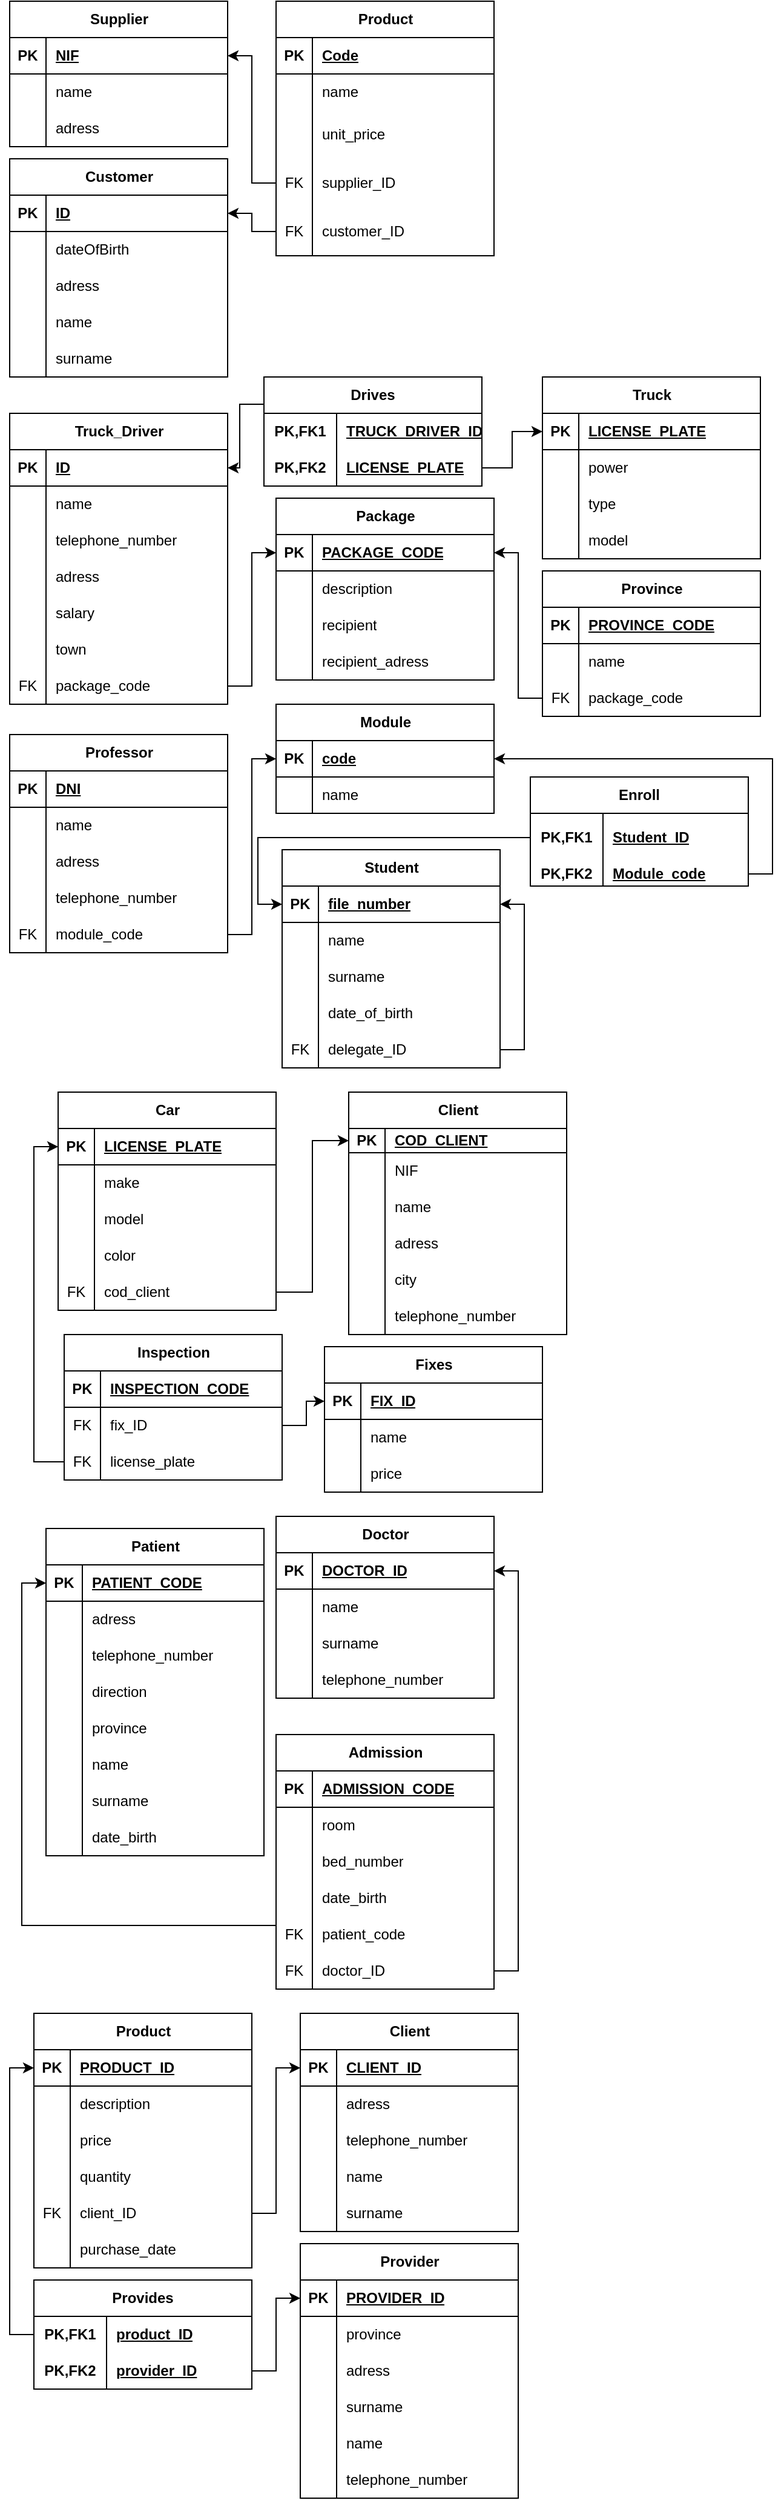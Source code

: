 <mxfile version="22.1.7" type="github">
  <diagram id="R2lEEEUBdFMjLlhIrx00" name="Page-1">
    <mxGraphModel dx="1214" dy="739" grid="1" gridSize="10" guides="1" tooltips="1" connect="1" arrows="1" fold="1" page="1" pageScale="1" pageWidth="850" pageHeight="1100" math="0" shadow="0" extFonts="Permanent Marker^https://fonts.googleapis.com/css?family=Permanent+Marker">
      <root>
        <mxCell id="0" />
        <mxCell id="1" parent="0" />
        <mxCell id="8bMDDZja-Th4AhAo4Fxa-1" value="Supplier" style="shape=table;startSize=30;container=1;collapsible=1;childLayout=tableLayout;fixedRows=1;rowLines=0;fontStyle=1;align=center;resizeLast=1;html=1;" vertex="1" parent="1">
          <mxGeometry x="20" width="180" height="120" as="geometry" />
        </mxCell>
        <mxCell id="8bMDDZja-Th4AhAo4Fxa-2" value="" style="shape=tableRow;horizontal=0;startSize=0;swimlaneHead=0;swimlaneBody=0;fillColor=none;collapsible=0;dropTarget=0;points=[[0,0.5],[1,0.5]];portConstraint=eastwest;top=0;left=0;right=0;bottom=1;" vertex="1" parent="8bMDDZja-Th4AhAo4Fxa-1">
          <mxGeometry y="30" width="180" height="30" as="geometry" />
        </mxCell>
        <mxCell id="8bMDDZja-Th4AhAo4Fxa-3" value="PK" style="shape=partialRectangle;connectable=0;fillColor=none;top=0;left=0;bottom=0;right=0;fontStyle=1;overflow=hidden;whiteSpace=wrap;html=1;" vertex="1" parent="8bMDDZja-Th4AhAo4Fxa-2">
          <mxGeometry width="30" height="30" as="geometry">
            <mxRectangle width="30" height="30" as="alternateBounds" />
          </mxGeometry>
        </mxCell>
        <mxCell id="8bMDDZja-Th4AhAo4Fxa-4" value="NIF" style="shape=partialRectangle;connectable=0;fillColor=none;top=0;left=0;bottom=0;right=0;align=left;spacingLeft=6;fontStyle=5;overflow=hidden;whiteSpace=wrap;html=1;" vertex="1" parent="8bMDDZja-Th4AhAo4Fxa-2">
          <mxGeometry x="30" width="150" height="30" as="geometry">
            <mxRectangle width="150" height="30" as="alternateBounds" />
          </mxGeometry>
        </mxCell>
        <mxCell id="8bMDDZja-Th4AhAo4Fxa-5" value="" style="shape=tableRow;horizontal=0;startSize=0;swimlaneHead=0;swimlaneBody=0;fillColor=none;collapsible=0;dropTarget=0;points=[[0,0.5],[1,0.5]];portConstraint=eastwest;top=0;left=0;right=0;bottom=0;" vertex="1" parent="8bMDDZja-Th4AhAo4Fxa-1">
          <mxGeometry y="60" width="180" height="30" as="geometry" />
        </mxCell>
        <mxCell id="8bMDDZja-Th4AhAo4Fxa-6" value="" style="shape=partialRectangle;connectable=0;fillColor=none;top=0;left=0;bottom=0;right=0;editable=1;overflow=hidden;whiteSpace=wrap;html=1;" vertex="1" parent="8bMDDZja-Th4AhAo4Fxa-5">
          <mxGeometry width="30" height="30" as="geometry">
            <mxRectangle width="30" height="30" as="alternateBounds" />
          </mxGeometry>
        </mxCell>
        <mxCell id="8bMDDZja-Th4AhAo4Fxa-7" value="name" style="shape=partialRectangle;connectable=0;fillColor=none;top=0;left=0;bottom=0;right=0;align=left;spacingLeft=6;overflow=hidden;whiteSpace=wrap;html=1;" vertex="1" parent="8bMDDZja-Th4AhAo4Fxa-5">
          <mxGeometry x="30" width="150" height="30" as="geometry">
            <mxRectangle width="150" height="30" as="alternateBounds" />
          </mxGeometry>
        </mxCell>
        <mxCell id="8bMDDZja-Th4AhAo4Fxa-8" value="" style="shape=tableRow;horizontal=0;startSize=0;swimlaneHead=0;swimlaneBody=0;fillColor=none;collapsible=0;dropTarget=0;points=[[0,0.5],[1,0.5]];portConstraint=eastwest;top=0;left=0;right=0;bottom=0;" vertex="1" parent="8bMDDZja-Th4AhAo4Fxa-1">
          <mxGeometry y="90" width="180" height="30" as="geometry" />
        </mxCell>
        <mxCell id="8bMDDZja-Th4AhAo4Fxa-9" value="" style="shape=partialRectangle;connectable=0;fillColor=none;top=0;left=0;bottom=0;right=0;editable=1;overflow=hidden;whiteSpace=wrap;html=1;" vertex="1" parent="8bMDDZja-Th4AhAo4Fxa-8">
          <mxGeometry width="30" height="30" as="geometry">
            <mxRectangle width="30" height="30" as="alternateBounds" />
          </mxGeometry>
        </mxCell>
        <mxCell id="8bMDDZja-Th4AhAo4Fxa-10" value="adress" style="shape=partialRectangle;connectable=0;fillColor=none;top=0;left=0;bottom=0;right=0;align=left;spacingLeft=6;overflow=hidden;whiteSpace=wrap;html=1;" vertex="1" parent="8bMDDZja-Th4AhAo4Fxa-8">
          <mxGeometry x="30" width="150" height="30" as="geometry">
            <mxRectangle width="150" height="30" as="alternateBounds" />
          </mxGeometry>
        </mxCell>
        <mxCell id="8bMDDZja-Th4AhAo4Fxa-14" value="Customer" style="shape=table;startSize=30;container=1;collapsible=1;childLayout=tableLayout;fixedRows=1;rowLines=0;fontStyle=1;align=center;resizeLast=1;html=1;" vertex="1" parent="1">
          <mxGeometry x="20" y="130" width="180" height="180" as="geometry" />
        </mxCell>
        <mxCell id="8bMDDZja-Th4AhAo4Fxa-15" value="" style="shape=tableRow;horizontal=0;startSize=0;swimlaneHead=0;swimlaneBody=0;fillColor=none;collapsible=0;dropTarget=0;points=[[0,0.5],[1,0.5]];portConstraint=eastwest;top=0;left=0;right=0;bottom=1;" vertex="1" parent="8bMDDZja-Th4AhAo4Fxa-14">
          <mxGeometry y="30" width="180" height="30" as="geometry" />
        </mxCell>
        <mxCell id="8bMDDZja-Th4AhAo4Fxa-16" value="PK" style="shape=partialRectangle;connectable=0;fillColor=none;top=0;left=0;bottom=0;right=0;fontStyle=1;overflow=hidden;whiteSpace=wrap;html=1;" vertex="1" parent="8bMDDZja-Th4AhAo4Fxa-15">
          <mxGeometry width="30" height="30" as="geometry">
            <mxRectangle width="30" height="30" as="alternateBounds" />
          </mxGeometry>
        </mxCell>
        <mxCell id="8bMDDZja-Th4AhAo4Fxa-17" value="ID" style="shape=partialRectangle;connectable=0;fillColor=none;top=0;left=0;bottom=0;right=0;align=left;spacingLeft=6;fontStyle=5;overflow=hidden;whiteSpace=wrap;html=1;" vertex="1" parent="8bMDDZja-Th4AhAo4Fxa-15">
          <mxGeometry x="30" width="150" height="30" as="geometry">
            <mxRectangle width="150" height="30" as="alternateBounds" />
          </mxGeometry>
        </mxCell>
        <mxCell id="8bMDDZja-Th4AhAo4Fxa-18" value="" style="shape=tableRow;horizontal=0;startSize=0;swimlaneHead=0;swimlaneBody=0;fillColor=none;collapsible=0;dropTarget=0;points=[[0,0.5],[1,0.5]];portConstraint=eastwest;top=0;left=0;right=0;bottom=0;" vertex="1" parent="8bMDDZja-Th4AhAo4Fxa-14">
          <mxGeometry y="60" width="180" height="30" as="geometry" />
        </mxCell>
        <mxCell id="8bMDDZja-Th4AhAo4Fxa-19" value="" style="shape=partialRectangle;connectable=0;fillColor=none;top=0;left=0;bottom=0;right=0;editable=1;overflow=hidden;whiteSpace=wrap;html=1;" vertex="1" parent="8bMDDZja-Th4AhAo4Fxa-18">
          <mxGeometry width="30" height="30" as="geometry">
            <mxRectangle width="30" height="30" as="alternateBounds" />
          </mxGeometry>
        </mxCell>
        <mxCell id="8bMDDZja-Th4AhAo4Fxa-20" value="dateOfBirth" style="shape=partialRectangle;connectable=0;fillColor=none;top=0;left=0;bottom=0;right=0;align=left;spacingLeft=6;overflow=hidden;whiteSpace=wrap;html=1;" vertex="1" parent="8bMDDZja-Th4AhAo4Fxa-18">
          <mxGeometry x="30" width="150" height="30" as="geometry">
            <mxRectangle width="150" height="30" as="alternateBounds" />
          </mxGeometry>
        </mxCell>
        <mxCell id="8bMDDZja-Th4AhAo4Fxa-21" value="" style="shape=tableRow;horizontal=0;startSize=0;swimlaneHead=0;swimlaneBody=0;fillColor=none;collapsible=0;dropTarget=0;points=[[0,0.5],[1,0.5]];portConstraint=eastwest;top=0;left=0;right=0;bottom=0;" vertex="1" parent="8bMDDZja-Th4AhAo4Fxa-14">
          <mxGeometry y="90" width="180" height="30" as="geometry" />
        </mxCell>
        <mxCell id="8bMDDZja-Th4AhAo4Fxa-22" value="" style="shape=partialRectangle;connectable=0;fillColor=none;top=0;left=0;bottom=0;right=0;editable=1;overflow=hidden;whiteSpace=wrap;html=1;" vertex="1" parent="8bMDDZja-Th4AhAo4Fxa-21">
          <mxGeometry width="30" height="30" as="geometry">
            <mxRectangle width="30" height="30" as="alternateBounds" />
          </mxGeometry>
        </mxCell>
        <mxCell id="8bMDDZja-Th4AhAo4Fxa-23" value="adress" style="shape=partialRectangle;connectable=0;fillColor=none;top=0;left=0;bottom=0;right=0;align=left;spacingLeft=6;overflow=hidden;whiteSpace=wrap;html=1;" vertex="1" parent="8bMDDZja-Th4AhAo4Fxa-21">
          <mxGeometry x="30" width="150" height="30" as="geometry">
            <mxRectangle width="150" height="30" as="alternateBounds" />
          </mxGeometry>
        </mxCell>
        <mxCell id="8bMDDZja-Th4AhAo4Fxa-24" value="" style="shape=tableRow;horizontal=0;startSize=0;swimlaneHead=0;swimlaneBody=0;fillColor=none;collapsible=0;dropTarget=0;points=[[0,0.5],[1,0.5]];portConstraint=eastwest;top=0;left=0;right=0;bottom=0;" vertex="1" parent="8bMDDZja-Th4AhAo4Fxa-14">
          <mxGeometry y="120" width="180" height="30" as="geometry" />
        </mxCell>
        <mxCell id="8bMDDZja-Th4AhAo4Fxa-25" value="" style="shape=partialRectangle;connectable=0;fillColor=none;top=0;left=0;bottom=0;right=0;editable=1;overflow=hidden;whiteSpace=wrap;html=1;" vertex="1" parent="8bMDDZja-Th4AhAo4Fxa-24">
          <mxGeometry width="30" height="30" as="geometry">
            <mxRectangle width="30" height="30" as="alternateBounds" />
          </mxGeometry>
        </mxCell>
        <mxCell id="8bMDDZja-Th4AhAo4Fxa-26" value="name" style="shape=partialRectangle;connectable=0;fillColor=none;top=0;left=0;bottom=0;right=0;align=left;spacingLeft=6;overflow=hidden;whiteSpace=wrap;html=1;" vertex="1" parent="8bMDDZja-Th4AhAo4Fxa-24">
          <mxGeometry x="30" width="150" height="30" as="geometry">
            <mxRectangle width="150" height="30" as="alternateBounds" />
          </mxGeometry>
        </mxCell>
        <mxCell id="8bMDDZja-Th4AhAo4Fxa-27" value="" style="shape=tableRow;horizontal=0;startSize=0;swimlaneHead=0;swimlaneBody=0;fillColor=none;collapsible=0;dropTarget=0;points=[[0,0.5],[1,0.5]];portConstraint=eastwest;top=0;left=0;right=0;bottom=0;" vertex="1" parent="8bMDDZja-Th4AhAo4Fxa-14">
          <mxGeometry y="150" width="180" height="30" as="geometry" />
        </mxCell>
        <mxCell id="8bMDDZja-Th4AhAo4Fxa-28" value="" style="shape=partialRectangle;connectable=0;fillColor=none;top=0;left=0;bottom=0;right=0;editable=1;overflow=hidden;whiteSpace=wrap;html=1;" vertex="1" parent="8bMDDZja-Th4AhAo4Fxa-27">
          <mxGeometry width="30" height="30" as="geometry">
            <mxRectangle width="30" height="30" as="alternateBounds" />
          </mxGeometry>
        </mxCell>
        <mxCell id="8bMDDZja-Th4AhAo4Fxa-29" value="surname" style="shape=partialRectangle;connectable=0;fillColor=none;top=0;left=0;bottom=0;right=0;align=left;spacingLeft=6;overflow=hidden;whiteSpace=wrap;html=1;" vertex="1" parent="8bMDDZja-Th4AhAo4Fxa-27">
          <mxGeometry x="30" width="150" height="30" as="geometry">
            <mxRectangle width="150" height="30" as="alternateBounds" />
          </mxGeometry>
        </mxCell>
        <mxCell id="8bMDDZja-Th4AhAo4Fxa-30" value="Product" style="shape=table;startSize=30;container=1;collapsible=1;childLayout=tableLayout;fixedRows=1;rowLines=0;fontStyle=1;align=center;resizeLast=1;html=1;" vertex="1" parent="1">
          <mxGeometry x="240" width="180" height="210" as="geometry" />
        </mxCell>
        <mxCell id="8bMDDZja-Th4AhAo4Fxa-31" value="" style="shape=tableRow;horizontal=0;startSize=0;swimlaneHead=0;swimlaneBody=0;fillColor=none;collapsible=0;dropTarget=0;points=[[0,0.5],[1,0.5]];portConstraint=eastwest;top=0;left=0;right=0;bottom=1;" vertex="1" parent="8bMDDZja-Th4AhAo4Fxa-30">
          <mxGeometry y="30" width="180" height="30" as="geometry" />
        </mxCell>
        <mxCell id="8bMDDZja-Th4AhAo4Fxa-32" value="PK" style="shape=partialRectangle;connectable=0;fillColor=none;top=0;left=0;bottom=0;right=0;fontStyle=1;overflow=hidden;whiteSpace=wrap;html=1;" vertex="1" parent="8bMDDZja-Th4AhAo4Fxa-31">
          <mxGeometry width="30" height="30" as="geometry">
            <mxRectangle width="30" height="30" as="alternateBounds" />
          </mxGeometry>
        </mxCell>
        <mxCell id="8bMDDZja-Th4AhAo4Fxa-33" value="Code" style="shape=partialRectangle;connectable=0;fillColor=none;top=0;left=0;bottom=0;right=0;align=left;spacingLeft=6;fontStyle=5;overflow=hidden;whiteSpace=wrap;html=1;" vertex="1" parent="8bMDDZja-Th4AhAo4Fxa-31">
          <mxGeometry x="30" width="150" height="30" as="geometry">
            <mxRectangle width="150" height="30" as="alternateBounds" />
          </mxGeometry>
        </mxCell>
        <mxCell id="8bMDDZja-Th4AhAo4Fxa-34" value="" style="shape=tableRow;horizontal=0;startSize=0;swimlaneHead=0;swimlaneBody=0;fillColor=none;collapsible=0;dropTarget=0;points=[[0,0.5],[1,0.5]];portConstraint=eastwest;top=0;left=0;right=0;bottom=0;" vertex="1" parent="8bMDDZja-Th4AhAo4Fxa-30">
          <mxGeometry y="60" width="180" height="30" as="geometry" />
        </mxCell>
        <mxCell id="8bMDDZja-Th4AhAo4Fxa-35" value="" style="shape=partialRectangle;connectable=0;fillColor=none;top=0;left=0;bottom=0;right=0;editable=1;overflow=hidden;whiteSpace=wrap;html=1;" vertex="1" parent="8bMDDZja-Th4AhAo4Fxa-34">
          <mxGeometry width="30" height="30" as="geometry">
            <mxRectangle width="30" height="30" as="alternateBounds" />
          </mxGeometry>
        </mxCell>
        <mxCell id="8bMDDZja-Th4AhAo4Fxa-36" value="name" style="shape=partialRectangle;connectable=0;fillColor=none;top=0;left=0;bottom=0;right=0;align=left;spacingLeft=6;overflow=hidden;whiteSpace=wrap;html=1;" vertex="1" parent="8bMDDZja-Th4AhAo4Fxa-34">
          <mxGeometry x="30" width="150" height="30" as="geometry">
            <mxRectangle width="150" height="30" as="alternateBounds" />
          </mxGeometry>
        </mxCell>
        <mxCell id="8bMDDZja-Th4AhAo4Fxa-37" value="" style="shape=tableRow;horizontal=0;startSize=0;swimlaneHead=0;swimlaneBody=0;fillColor=none;collapsible=0;dropTarget=0;points=[[0,0.5],[1,0.5]];portConstraint=eastwest;top=0;left=0;right=0;bottom=0;" vertex="1" parent="8bMDDZja-Th4AhAo4Fxa-30">
          <mxGeometry y="90" width="180" height="40" as="geometry" />
        </mxCell>
        <mxCell id="8bMDDZja-Th4AhAo4Fxa-38" value="" style="shape=partialRectangle;connectable=0;fillColor=none;top=0;left=0;bottom=0;right=0;editable=1;overflow=hidden;whiteSpace=wrap;html=1;" vertex="1" parent="8bMDDZja-Th4AhAo4Fxa-37">
          <mxGeometry width="30" height="40" as="geometry">
            <mxRectangle width="30" height="40" as="alternateBounds" />
          </mxGeometry>
        </mxCell>
        <mxCell id="8bMDDZja-Th4AhAo4Fxa-39" value="unit_price" style="shape=partialRectangle;connectable=0;fillColor=none;top=0;left=0;bottom=0;right=0;align=left;spacingLeft=6;overflow=hidden;whiteSpace=wrap;html=1;" vertex="1" parent="8bMDDZja-Th4AhAo4Fxa-37">
          <mxGeometry x="30" width="150" height="40" as="geometry">
            <mxRectangle width="150" height="40" as="alternateBounds" />
          </mxGeometry>
        </mxCell>
        <mxCell id="8bMDDZja-Th4AhAo4Fxa-82" value="" style="shape=tableRow;horizontal=0;startSize=0;swimlaneHead=0;swimlaneBody=0;fillColor=none;collapsible=0;dropTarget=0;points=[[0,0.5],[1,0.5]];portConstraint=eastwest;top=0;left=0;right=0;bottom=0;" vertex="1" parent="8bMDDZja-Th4AhAo4Fxa-30">
          <mxGeometry y="130" width="180" height="40" as="geometry" />
        </mxCell>
        <mxCell id="8bMDDZja-Th4AhAo4Fxa-83" value="FK" style="shape=partialRectangle;connectable=0;fillColor=none;top=0;left=0;bottom=0;right=0;editable=1;overflow=hidden;whiteSpace=wrap;html=1;" vertex="1" parent="8bMDDZja-Th4AhAo4Fxa-82">
          <mxGeometry width="30" height="40" as="geometry">
            <mxRectangle width="30" height="40" as="alternateBounds" />
          </mxGeometry>
        </mxCell>
        <mxCell id="8bMDDZja-Th4AhAo4Fxa-84" value="supplier_ID" style="shape=partialRectangle;connectable=0;fillColor=none;top=0;left=0;bottom=0;right=0;align=left;spacingLeft=6;overflow=hidden;whiteSpace=wrap;html=1;" vertex="1" parent="8bMDDZja-Th4AhAo4Fxa-82">
          <mxGeometry x="30" width="150" height="40" as="geometry">
            <mxRectangle width="150" height="40" as="alternateBounds" />
          </mxGeometry>
        </mxCell>
        <mxCell id="8bMDDZja-Th4AhAo4Fxa-85" value="" style="shape=tableRow;horizontal=0;startSize=0;swimlaneHead=0;swimlaneBody=0;fillColor=none;collapsible=0;dropTarget=0;points=[[0,0.5],[1,0.5]];portConstraint=eastwest;top=0;left=0;right=0;bottom=0;" vertex="1" parent="8bMDDZja-Th4AhAo4Fxa-30">
          <mxGeometry y="170" width="180" height="40" as="geometry" />
        </mxCell>
        <mxCell id="8bMDDZja-Th4AhAo4Fxa-86" value="FK" style="shape=partialRectangle;connectable=0;fillColor=none;top=0;left=0;bottom=0;right=0;editable=1;overflow=hidden;whiteSpace=wrap;html=1;" vertex="1" parent="8bMDDZja-Th4AhAo4Fxa-85">
          <mxGeometry width="30" height="40" as="geometry">
            <mxRectangle width="30" height="40" as="alternateBounds" />
          </mxGeometry>
        </mxCell>
        <mxCell id="8bMDDZja-Th4AhAo4Fxa-87" value="customer_ID" style="shape=partialRectangle;connectable=0;fillColor=none;top=0;left=0;bottom=0;right=0;align=left;spacingLeft=6;overflow=hidden;whiteSpace=wrap;html=1;" vertex="1" parent="8bMDDZja-Th4AhAo4Fxa-85">
          <mxGeometry x="30" width="150" height="40" as="geometry">
            <mxRectangle width="150" height="40" as="alternateBounds" />
          </mxGeometry>
        </mxCell>
        <mxCell id="8bMDDZja-Th4AhAo4Fxa-88" style="edgeStyle=orthogonalEdgeStyle;rounded=0;orthogonalLoop=1;jettySize=auto;html=1;exitX=0;exitY=0.5;exitDx=0;exitDy=0;entryX=1;entryY=0.25;entryDx=0;entryDy=0;" edge="1" parent="1" source="8bMDDZja-Th4AhAo4Fxa-85" target="8bMDDZja-Th4AhAo4Fxa-14">
          <mxGeometry relative="1" as="geometry" />
        </mxCell>
        <mxCell id="8bMDDZja-Th4AhAo4Fxa-241" style="edgeStyle=orthogonalEdgeStyle;rounded=0;orthogonalLoop=1;jettySize=auto;html=1;exitX=1;exitY=0.5;exitDx=0;exitDy=0;entryX=1;entryY=0.5;entryDx=0;entryDy=0;" edge="1" parent="1" source="8bMDDZja-Th4AhAo4Fxa-238" target="8bMDDZja-Th4AhAo4Fxa-201">
          <mxGeometry relative="1" as="geometry" />
        </mxCell>
        <mxCell id="8bMDDZja-Th4AhAo4Fxa-89" style="edgeStyle=orthogonalEdgeStyle;rounded=0;orthogonalLoop=1;jettySize=auto;html=1;exitX=0;exitY=0.5;exitDx=0;exitDy=0;entryX=1;entryY=0.5;entryDx=0;entryDy=0;" edge="1" parent="1" source="8bMDDZja-Th4AhAo4Fxa-82" target="8bMDDZja-Th4AhAo4Fxa-2">
          <mxGeometry relative="1" as="geometry" />
        </mxCell>
        <mxCell id="8bMDDZja-Th4AhAo4Fxa-90" value="Truck_Driver" style="shape=table;startSize=30;container=1;collapsible=1;childLayout=tableLayout;fixedRows=1;rowLines=0;fontStyle=1;align=center;resizeLast=1;html=1;" vertex="1" parent="1">
          <mxGeometry x="20" y="340" width="180" height="240" as="geometry" />
        </mxCell>
        <mxCell id="8bMDDZja-Th4AhAo4Fxa-91" value="" style="shape=tableRow;horizontal=0;startSize=0;swimlaneHead=0;swimlaneBody=0;fillColor=none;collapsible=0;dropTarget=0;points=[[0,0.5],[1,0.5]];portConstraint=eastwest;top=0;left=0;right=0;bottom=1;" vertex="1" parent="8bMDDZja-Th4AhAo4Fxa-90">
          <mxGeometry y="30" width="180" height="30" as="geometry" />
        </mxCell>
        <mxCell id="8bMDDZja-Th4AhAo4Fxa-92" value="PK" style="shape=partialRectangle;connectable=0;fillColor=none;top=0;left=0;bottom=0;right=0;fontStyle=1;overflow=hidden;whiteSpace=wrap;html=1;" vertex="1" parent="8bMDDZja-Th4AhAo4Fxa-91">
          <mxGeometry width="30" height="30" as="geometry">
            <mxRectangle width="30" height="30" as="alternateBounds" />
          </mxGeometry>
        </mxCell>
        <mxCell id="8bMDDZja-Th4AhAo4Fxa-93" value="ID" style="shape=partialRectangle;connectable=0;fillColor=none;top=0;left=0;bottom=0;right=0;align=left;spacingLeft=6;fontStyle=5;overflow=hidden;whiteSpace=wrap;html=1;" vertex="1" parent="8bMDDZja-Th4AhAo4Fxa-91">
          <mxGeometry x="30" width="150" height="30" as="geometry">
            <mxRectangle width="150" height="30" as="alternateBounds" />
          </mxGeometry>
        </mxCell>
        <mxCell id="8bMDDZja-Th4AhAo4Fxa-94" value="" style="shape=tableRow;horizontal=0;startSize=0;swimlaneHead=0;swimlaneBody=0;fillColor=none;collapsible=0;dropTarget=0;points=[[0,0.5],[1,0.5]];portConstraint=eastwest;top=0;left=0;right=0;bottom=0;" vertex="1" parent="8bMDDZja-Th4AhAo4Fxa-90">
          <mxGeometry y="60" width="180" height="30" as="geometry" />
        </mxCell>
        <mxCell id="8bMDDZja-Th4AhAo4Fxa-95" value="" style="shape=partialRectangle;connectable=0;fillColor=none;top=0;left=0;bottom=0;right=0;editable=1;overflow=hidden;whiteSpace=wrap;html=1;" vertex="1" parent="8bMDDZja-Th4AhAo4Fxa-94">
          <mxGeometry width="30" height="30" as="geometry">
            <mxRectangle width="30" height="30" as="alternateBounds" />
          </mxGeometry>
        </mxCell>
        <mxCell id="8bMDDZja-Th4AhAo4Fxa-96" value="name" style="shape=partialRectangle;connectable=0;fillColor=none;top=0;left=0;bottom=0;right=0;align=left;spacingLeft=6;overflow=hidden;whiteSpace=wrap;html=1;" vertex="1" parent="8bMDDZja-Th4AhAo4Fxa-94">
          <mxGeometry x="30" width="150" height="30" as="geometry">
            <mxRectangle width="150" height="30" as="alternateBounds" />
          </mxGeometry>
        </mxCell>
        <mxCell id="8bMDDZja-Th4AhAo4Fxa-97" value="" style="shape=tableRow;horizontal=0;startSize=0;swimlaneHead=0;swimlaneBody=0;fillColor=none;collapsible=0;dropTarget=0;points=[[0,0.5],[1,0.5]];portConstraint=eastwest;top=0;left=0;right=0;bottom=0;" vertex="1" parent="8bMDDZja-Th4AhAo4Fxa-90">
          <mxGeometry y="90" width="180" height="30" as="geometry" />
        </mxCell>
        <mxCell id="8bMDDZja-Th4AhAo4Fxa-98" value="" style="shape=partialRectangle;connectable=0;fillColor=none;top=0;left=0;bottom=0;right=0;editable=1;overflow=hidden;whiteSpace=wrap;html=1;" vertex="1" parent="8bMDDZja-Th4AhAo4Fxa-97">
          <mxGeometry width="30" height="30" as="geometry">
            <mxRectangle width="30" height="30" as="alternateBounds" />
          </mxGeometry>
        </mxCell>
        <mxCell id="8bMDDZja-Th4AhAo4Fxa-99" value="telephone_number" style="shape=partialRectangle;connectable=0;fillColor=none;top=0;left=0;bottom=0;right=0;align=left;spacingLeft=6;overflow=hidden;whiteSpace=wrap;html=1;" vertex="1" parent="8bMDDZja-Th4AhAo4Fxa-97">
          <mxGeometry x="30" width="150" height="30" as="geometry">
            <mxRectangle width="150" height="30" as="alternateBounds" />
          </mxGeometry>
        </mxCell>
        <mxCell id="8bMDDZja-Th4AhAo4Fxa-100" value="" style="shape=tableRow;horizontal=0;startSize=0;swimlaneHead=0;swimlaneBody=0;fillColor=none;collapsible=0;dropTarget=0;points=[[0,0.5],[1,0.5]];portConstraint=eastwest;top=0;left=0;right=0;bottom=0;" vertex="1" parent="8bMDDZja-Th4AhAo4Fxa-90">
          <mxGeometry y="120" width="180" height="30" as="geometry" />
        </mxCell>
        <mxCell id="8bMDDZja-Th4AhAo4Fxa-101" value="" style="shape=partialRectangle;connectable=0;fillColor=none;top=0;left=0;bottom=0;right=0;editable=1;overflow=hidden;whiteSpace=wrap;html=1;" vertex="1" parent="8bMDDZja-Th4AhAo4Fxa-100">
          <mxGeometry width="30" height="30" as="geometry">
            <mxRectangle width="30" height="30" as="alternateBounds" />
          </mxGeometry>
        </mxCell>
        <mxCell id="8bMDDZja-Th4AhAo4Fxa-102" value="adress" style="shape=partialRectangle;connectable=0;fillColor=none;top=0;left=0;bottom=0;right=0;align=left;spacingLeft=6;overflow=hidden;whiteSpace=wrap;html=1;" vertex="1" parent="8bMDDZja-Th4AhAo4Fxa-100">
          <mxGeometry x="30" width="150" height="30" as="geometry">
            <mxRectangle width="150" height="30" as="alternateBounds" />
          </mxGeometry>
        </mxCell>
        <mxCell id="8bMDDZja-Th4AhAo4Fxa-103" value="" style="shape=tableRow;horizontal=0;startSize=0;swimlaneHead=0;swimlaneBody=0;fillColor=none;collapsible=0;dropTarget=0;points=[[0,0.5],[1,0.5]];portConstraint=eastwest;top=0;left=0;right=0;bottom=0;" vertex="1" parent="8bMDDZja-Th4AhAo4Fxa-90">
          <mxGeometry y="150" width="180" height="30" as="geometry" />
        </mxCell>
        <mxCell id="8bMDDZja-Th4AhAo4Fxa-104" value="" style="shape=partialRectangle;connectable=0;fillColor=none;top=0;left=0;bottom=0;right=0;editable=1;overflow=hidden;whiteSpace=wrap;html=1;" vertex="1" parent="8bMDDZja-Th4AhAo4Fxa-103">
          <mxGeometry width="30" height="30" as="geometry">
            <mxRectangle width="30" height="30" as="alternateBounds" />
          </mxGeometry>
        </mxCell>
        <mxCell id="8bMDDZja-Th4AhAo4Fxa-105" value="salary" style="shape=partialRectangle;connectable=0;fillColor=none;top=0;left=0;bottom=0;right=0;align=left;spacingLeft=6;overflow=hidden;whiteSpace=wrap;html=1;" vertex="1" parent="8bMDDZja-Th4AhAo4Fxa-103">
          <mxGeometry x="30" width="150" height="30" as="geometry">
            <mxRectangle width="150" height="30" as="alternateBounds" />
          </mxGeometry>
        </mxCell>
        <mxCell id="8bMDDZja-Th4AhAo4Fxa-106" value="" style="shape=tableRow;horizontal=0;startSize=0;swimlaneHead=0;swimlaneBody=0;fillColor=none;collapsible=0;dropTarget=0;points=[[0,0.5],[1,0.5]];portConstraint=eastwest;top=0;left=0;right=0;bottom=0;" vertex="1" parent="8bMDDZja-Th4AhAo4Fxa-90">
          <mxGeometry y="180" width="180" height="30" as="geometry" />
        </mxCell>
        <mxCell id="8bMDDZja-Th4AhAo4Fxa-107" value="" style="shape=partialRectangle;connectable=0;fillColor=none;top=0;left=0;bottom=0;right=0;editable=1;overflow=hidden;whiteSpace=wrap;html=1;" vertex="1" parent="8bMDDZja-Th4AhAo4Fxa-106">
          <mxGeometry width="30" height="30" as="geometry">
            <mxRectangle width="30" height="30" as="alternateBounds" />
          </mxGeometry>
        </mxCell>
        <mxCell id="8bMDDZja-Th4AhAo4Fxa-108" value="town" style="shape=partialRectangle;connectable=0;fillColor=none;top=0;left=0;bottom=0;right=0;align=left;spacingLeft=6;overflow=hidden;whiteSpace=wrap;html=1;" vertex="1" parent="8bMDDZja-Th4AhAo4Fxa-106">
          <mxGeometry x="30" width="150" height="30" as="geometry">
            <mxRectangle width="150" height="30" as="alternateBounds" />
          </mxGeometry>
        </mxCell>
        <mxCell id="8bMDDZja-Th4AhAo4Fxa-151" value="" style="shape=tableRow;horizontal=0;startSize=0;swimlaneHead=0;swimlaneBody=0;fillColor=none;collapsible=0;dropTarget=0;points=[[0,0.5],[1,0.5]];portConstraint=eastwest;top=0;left=0;right=0;bottom=0;" vertex="1" parent="8bMDDZja-Th4AhAo4Fxa-90">
          <mxGeometry y="210" width="180" height="30" as="geometry" />
        </mxCell>
        <mxCell id="8bMDDZja-Th4AhAo4Fxa-152" value="FK" style="shape=partialRectangle;connectable=0;fillColor=none;top=0;left=0;bottom=0;right=0;editable=1;overflow=hidden;whiteSpace=wrap;html=1;" vertex="1" parent="8bMDDZja-Th4AhAo4Fxa-151">
          <mxGeometry width="30" height="30" as="geometry">
            <mxRectangle width="30" height="30" as="alternateBounds" />
          </mxGeometry>
        </mxCell>
        <mxCell id="8bMDDZja-Th4AhAo4Fxa-153" value="package_code" style="shape=partialRectangle;connectable=0;fillColor=none;top=0;left=0;bottom=0;right=0;align=left;spacingLeft=6;overflow=hidden;whiteSpace=wrap;html=1;" vertex="1" parent="8bMDDZja-Th4AhAo4Fxa-151">
          <mxGeometry x="30" width="150" height="30" as="geometry">
            <mxRectangle width="150" height="30" as="alternateBounds" />
          </mxGeometry>
        </mxCell>
        <mxCell id="8bMDDZja-Th4AhAo4Fxa-109" value="Package" style="shape=table;startSize=30;container=1;collapsible=1;childLayout=tableLayout;fixedRows=1;rowLines=0;fontStyle=1;align=center;resizeLast=1;html=1;" vertex="1" parent="1">
          <mxGeometry x="240" y="410" width="180" height="150" as="geometry" />
        </mxCell>
        <mxCell id="8bMDDZja-Th4AhAo4Fxa-110" value="" style="shape=tableRow;horizontal=0;startSize=0;swimlaneHead=0;swimlaneBody=0;fillColor=none;collapsible=0;dropTarget=0;points=[[0,0.5],[1,0.5]];portConstraint=eastwest;top=0;left=0;right=0;bottom=1;" vertex="1" parent="8bMDDZja-Th4AhAo4Fxa-109">
          <mxGeometry y="30" width="180" height="30" as="geometry" />
        </mxCell>
        <mxCell id="8bMDDZja-Th4AhAo4Fxa-111" value="PK" style="shape=partialRectangle;connectable=0;fillColor=none;top=0;left=0;bottom=0;right=0;fontStyle=1;overflow=hidden;whiteSpace=wrap;html=1;" vertex="1" parent="8bMDDZja-Th4AhAo4Fxa-110">
          <mxGeometry width="30" height="30" as="geometry">
            <mxRectangle width="30" height="30" as="alternateBounds" />
          </mxGeometry>
        </mxCell>
        <mxCell id="8bMDDZja-Th4AhAo4Fxa-112" value="PACKAGE_CODE" style="shape=partialRectangle;connectable=0;fillColor=none;top=0;left=0;bottom=0;right=0;align=left;spacingLeft=6;fontStyle=5;overflow=hidden;whiteSpace=wrap;html=1;" vertex="1" parent="8bMDDZja-Th4AhAo4Fxa-110">
          <mxGeometry x="30" width="150" height="30" as="geometry">
            <mxRectangle width="150" height="30" as="alternateBounds" />
          </mxGeometry>
        </mxCell>
        <mxCell id="8bMDDZja-Th4AhAo4Fxa-113" value="" style="shape=tableRow;horizontal=0;startSize=0;swimlaneHead=0;swimlaneBody=0;fillColor=none;collapsible=0;dropTarget=0;points=[[0,0.5],[1,0.5]];portConstraint=eastwest;top=0;left=0;right=0;bottom=0;" vertex="1" parent="8bMDDZja-Th4AhAo4Fxa-109">
          <mxGeometry y="60" width="180" height="30" as="geometry" />
        </mxCell>
        <mxCell id="8bMDDZja-Th4AhAo4Fxa-114" value="" style="shape=partialRectangle;connectable=0;fillColor=none;top=0;left=0;bottom=0;right=0;editable=1;overflow=hidden;whiteSpace=wrap;html=1;" vertex="1" parent="8bMDDZja-Th4AhAo4Fxa-113">
          <mxGeometry width="30" height="30" as="geometry">
            <mxRectangle width="30" height="30" as="alternateBounds" />
          </mxGeometry>
        </mxCell>
        <mxCell id="8bMDDZja-Th4AhAo4Fxa-115" value="description" style="shape=partialRectangle;connectable=0;fillColor=none;top=0;left=0;bottom=0;right=0;align=left;spacingLeft=6;overflow=hidden;whiteSpace=wrap;html=1;" vertex="1" parent="8bMDDZja-Th4AhAo4Fxa-113">
          <mxGeometry x="30" width="150" height="30" as="geometry">
            <mxRectangle width="150" height="30" as="alternateBounds" />
          </mxGeometry>
        </mxCell>
        <mxCell id="8bMDDZja-Th4AhAo4Fxa-116" value="" style="shape=tableRow;horizontal=0;startSize=0;swimlaneHead=0;swimlaneBody=0;fillColor=none;collapsible=0;dropTarget=0;points=[[0,0.5],[1,0.5]];portConstraint=eastwest;top=0;left=0;right=0;bottom=0;" vertex="1" parent="8bMDDZja-Th4AhAo4Fxa-109">
          <mxGeometry y="90" width="180" height="30" as="geometry" />
        </mxCell>
        <mxCell id="8bMDDZja-Th4AhAo4Fxa-117" value="" style="shape=partialRectangle;connectable=0;fillColor=none;top=0;left=0;bottom=0;right=0;editable=1;overflow=hidden;whiteSpace=wrap;html=1;" vertex="1" parent="8bMDDZja-Th4AhAo4Fxa-116">
          <mxGeometry width="30" height="30" as="geometry">
            <mxRectangle width="30" height="30" as="alternateBounds" />
          </mxGeometry>
        </mxCell>
        <mxCell id="8bMDDZja-Th4AhAo4Fxa-118" value="recipient" style="shape=partialRectangle;connectable=0;fillColor=none;top=0;left=0;bottom=0;right=0;align=left;spacingLeft=6;overflow=hidden;whiteSpace=wrap;html=1;" vertex="1" parent="8bMDDZja-Th4AhAo4Fxa-116">
          <mxGeometry x="30" width="150" height="30" as="geometry">
            <mxRectangle width="150" height="30" as="alternateBounds" />
          </mxGeometry>
        </mxCell>
        <mxCell id="8bMDDZja-Th4AhAo4Fxa-119" value="" style="shape=tableRow;horizontal=0;startSize=0;swimlaneHead=0;swimlaneBody=0;fillColor=none;collapsible=0;dropTarget=0;points=[[0,0.5],[1,0.5]];portConstraint=eastwest;top=0;left=0;right=0;bottom=0;" vertex="1" parent="8bMDDZja-Th4AhAo4Fxa-109">
          <mxGeometry y="120" width="180" height="30" as="geometry" />
        </mxCell>
        <mxCell id="8bMDDZja-Th4AhAo4Fxa-120" value="" style="shape=partialRectangle;connectable=0;fillColor=none;top=0;left=0;bottom=0;right=0;editable=1;overflow=hidden;whiteSpace=wrap;html=1;" vertex="1" parent="8bMDDZja-Th4AhAo4Fxa-119">
          <mxGeometry width="30" height="30" as="geometry">
            <mxRectangle width="30" height="30" as="alternateBounds" />
          </mxGeometry>
        </mxCell>
        <mxCell id="8bMDDZja-Th4AhAo4Fxa-121" value="recipient_adress" style="shape=partialRectangle;connectable=0;fillColor=none;top=0;left=0;bottom=0;right=0;align=left;spacingLeft=6;overflow=hidden;whiteSpace=wrap;html=1;" vertex="1" parent="8bMDDZja-Th4AhAo4Fxa-119">
          <mxGeometry x="30" width="150" height="30" as="geometry">
            <mxRectangle width="150" height="30" as="alternateBounds" />
          </mxGeometry>
        </mxCell>
        <mxCell id="8bMDDZja-Th4AhAo4Fxa-122" value="Province" style="shape=table;startSize=30;container=1;collapsible=1;childLayout=tableLayout;fixedRows=1;rowLines=0;fontStyle=1;align=center;resizeLast=1;html=1;" vertex="1" parent="1">
          <mxGeometry x="460" y="470" width="180" height="120" as="geometry" />
        </mxCell>
        <mxCell id="8bMDDZja-Th4AhAo4Fxa-123" value="" style="shape=tableRow;horizontal=0;startSize=0;swimlaneHead=0;swimlaneBody=0;fillColor=none;collapsible=0;dropTarget=0;points=[[0,0.5],[1,0.5]];portConstraint=eastwest;top=0;left=0;right=0;bottom=1;" vertex="1" parent="8bMDDZja-Th4AhAo4Fxa-122">
          <mxGeometry y="30" width="180" height="30" as="geometry" />
        </mxCell>
        <mxCell id="8bMDDZja-Th4AhAo4Fxa-124" value="PK" style="shape=partialRectangle;connectable=0;fillColor=none;top=0;left=0;bottom=0;right=0;fontStyle=1;overflow=hidden;whiteSpace=wrap;html=1;" vertex="1" parent="8bMDDZja-Th4AhAo4Fxa-123">
          <mxGeometry width="30" height="30" as="geometry">
            <mxRectangle width="30" height="30" as="alternateBounds" />
          </mxGeometry>
        </mxCell>
        <mxCell id="8bMDDZja-Th4AhAo4Fxa-125" value="PROVINCE_CODE" style="shape=partialRectangle;connectable=0;fillColor=none;top=0;left=0;bottom=0;right=0;align=left;spacingLeft=6;fontStyle=5;overflow=hidden;whiteSpace=wrap;html=1;" vertex="1" parent="8bMDDZja-Th4AhAo4Fxa-123">
          <mxGeometry x="30" width="150" height="30" as="geometry">
            <mxRectangle width="150" height="30" as="alternateBounds" />
          </mxGeometry>
        </mxCell>
        <mxCell id="8bMDDZja-Th4AhAo4Fxa-126" value="" style="shape=tableRow;horizontal=0;startSize=0;swimlaneHead=0;swimlaneBody=0;fillColor=none;collapsible=0;dropTarget=0;points=[[0,0.5],[1,0.5]];portConstraint=eastwest;top=0;left=0;right=0;bottom=0;" vertex="1" parent="8bMDDZja-Th4AhAo4Fxa-122">
          <mxGeometry y="60" width="180" height="30" as="geometry" />
        </mxCell>
        <mxCell id="8bMDDZja-Th4AhAo4Fxa-127" value="" style="shape=partialRectangle;connectable=0;fillColor=none;top=0;left=0;bottom=0;right=0;editable=1;overflow=hidden;whiteSpace=wrap;html=1;" vertex="1" parent="8bMDDZja-Th4AhAo4Fxa-126">
          <mxGeometry width="30" height="30" as="geometry">
            <mxRectangle width="30" height="30" as="alternateBounds" />
          </mxGeometry>
        </mxCell>
        <mxCell id="8bMDDZja-Th4AhAo4Fxa-128" value="name" style="shape=partialRectangle;connectable=0;fillColor=none;top=0;left=0;bottom=0;right=0;align=left;spacingLeft=6;overflow=hidden;whiteSpace=wrap;html=1;" vertex="1" parent="8bMDDZja-Th4AhAo4Fxa-126">
          <mxGeometry x="30" width="150" height="30" as="geometry">
            <mxRectangle width="150" height="30" as="alternateBounds" />
          </mxGeometry>
        </mxCell>
        <mxCell id="8bMDDZja-Th4AhAo4Fxa-148" value="" style="shape=tableRow;horizontal=0;startSize=0;swimlaneHead=0;swimlaneBody=0;fillColor=none;collapsible=0;dropTarget=0;points=[[0,0.5],[1,0.5]];portConstraint=eastwest;top=0;left=0;right=0;bottom=0;" vertex="1" parent="8bMDDZja-Th4AhAo4Fxa-122">
          <mxGeometry y="90" width="180" height="30" as="geometry" />
        </mxCell>
        <mxCell id="8bMDDZja-Th4AhAo4Fxa-149" value="FK" style="shape=partialRectangle;connectable=0;fillColor=none;top=0;left=0;bottom=0;right=0;editable=1;overflow=hidden;whiteSpace=wrap;html=1;" vertex="1" parent="8bMDDZja-Th4AhAo4Fxa-148">
          <mxGeometry width="30" height="30" as="geometry">
            <mxRectangle width="30" height="30" as="alternateBounds" />
          </mxGeometry>
        </mxCell>
        <mxCell id="8bMDDZja-Th4AhAo4Fxa-150" value="package_code" style="shape=partialRectangle;connectable=0;fillColor=none;top=0;left=0;bottom=0;right=0;align=left;spacingLeft=6;overflow=hidden;whiteSpace=wrap;html=1;" vertex="1" parent="8bMDDZja-Th4AhAo4Fxa-148">
          <mxGeometry x="30" width="150" height="30" as="geometry">
            <mxRectangle width="150" height="30" as="alternateBounds" />
          </mxGeometry>
        </mxCell>
        <mxCell id="8bMDDZja-Th4AhAo4Fxa-135" value="Truck" style="shape=table;startSize=30;container=1;collapsible=1;childLayout=tableLayout;fixedRows=1;rowLines=0;fontStyle=1;align=center;resizeLast=1;html=1;" vertex="1" parent="1">
          <mxGeometry x="460" y="310" width="180" height="150" as="geometry" />
        </mxCell>
        <mxCell id="8bMDDZja-Th4AhAo4Fxa-136" value="" style="shape=tableRow;horizontal=0;startSize=0;swimlaneHead=0;swimlaneBody=0;fillColor=none;collapsible=0;dropTarget=0;points=[[0,0.5],[1,0.5]];portConstraint=eastwest;top=0;left=0;right=0;bottom=1;" vertex="1" parent="8bMDDZja-Th4AhAo4Fxa-135">
          <mxGeometry y="30" width="180" height="30" as="geometry" />
        </mxCell>
        <mxCell id="8bMDDZja-Th4AhAo4Fxa-137" value="PK" style="shape=partialRectangle;connectable=0;fillColor=none;top=0;left=0;bottom=0;right=0;fontStyle=1;overflow=hidden;whiteSpace=wrap;html=1;" vertex="1" parent="8bMDDZja-Th4AhAo4Fxa-136">
          <mxGeometry width="30" height="30" as="geometry">
            <mxRectangle width="30" height="30" as="alternateBounds" />
          </mxGeometry>
        </mxCell>
        <mxCell id="8bMDDZja-Th4AhAo4Fxa-138" value="LICENSE_PLATE" style="shape=partialRectangle;connectable=0;fillColor=none;top=0;left=0;bottom=0;right=0;align=left;spacingLeft=6;fontStyle=5;overflow=hidden;whiteSpace=wrap;html=1;" vertex="1" parent="8bMDDZja-Th4AhAo4Fxa-136">
          <mxGeometry x="30" width="150" height="30" as="geometry">
            <mxRectangle width="150" height="30" as="alternateBounds" />
          </mxGeometry>
        </mxCell>
        <mxCell id="8bMDDZja-Th4AhAo4Fxa-139" value="" style="shape=tableRow;horizontal=0;startSize=0;swimlaneHead=0;swimlaneBody=0;fillColor=none;collapsible=0;dropTarget=0;points=[[0,0.5],[1,0.5]];portConstraint=eastwest;top=0;left=0;right=0;bottom=0;" vertex="1" parent="8bMDDZja-Th4AhAo4Fxa-135">
          <mxGeometry y="60" width="180" height="30" as="geometry" />
        </mxCell>
        <mxCell id="8bMDDZja-Th4AhAo4Fxa-140" value="" style="shape=partialRectangle;connectable=0;fillColor=none;top=0;left=0;bottom=0;right=0;editable=1;overflow=hidden;whiteSpace=wrap;html=1;" vertex="1" parent="8bMDDZja-Th4AhAo4Fxa-139">
          <mxGeometry width="30" height="30" as="geometry">
            <mxRectangle width="30" height="30" as="alternateBounds" />
          </mxGeometry>
        </mxCell>
        <mxCell id="8bMDDZja-Th4AhAo4Fxa-141" value="power" style="shape=partialRectangle;connectable=0;fillColor=none;top=0;left=0;bottom=0;right=0;align=left;spacingLeft=6;overflow=hidden;whiteSpace=wrap;html=1;" vertex="1" parent="8bMDDZja-Th4AhAo4Fxa-139">
          <mxGeometry x="30" width="150" height="30" as="geometry">
            <mxRectangle width="150" height="30" as="alternateBounds" />
          </mxGeometry>
        </mxCell>
        <mxCell id="8bMDDZja-Th4AhAo4Fxa-142" value="" style="shape=tableRow;horizontal=0;startSize=0;swimlaneHead=0;swimlaneBody=0;fillColor=none;collapsible=0;dropTarget=0;points=[[0,0.5],[1,0.5]];portConstraint=eastwest;top=0;left=0;right=0;bottom=0;" vertex="1" parent="8bMDDZja-Th4AhAo4Fxa-135">
          <mxGeometry y="90" width="180" height="30" as="geometry" />
        </mxCell>
        <mxCell id="8bMDDZja-Th4AhAo4Fxa-143" value="" style="shape=partialRectangle;connectable=0;fillColor=none;top=0;left=0;bottom=0;right=0;editable=1;overflow=hidden;whiteSpace=wrap;html=1;" vertex="1" parent="8bMDDZja-Th4AhAo4Fxa-142">
          <mxGeometry width="30" height="30" as="geometry">
            <mxRectangle width="30" height="30" as="alternateBounds" />
          </mxGeometry>
        </mxCell>
        <mxCell id="8bMDDZja-Th4AhAo4Fxa-144" value="type" style="shape=partialRectangle;connectable=0;fillColor=none;top=0;left=0;bottom=0;right=0;align=left;spacingLeft=6;overflow=hidden;whiteSpace=wrap;html=1;" vertex="1" parent="8bMDDZja-Th4AhAo4Fxa-142">
          <mxGeometry x="30" width="150" height="30" as="geometry">
            <mxRectangle width="150" height="30" as="alternateBounds" />
          </mxGeometry>
        </mxCell>
        <mxCell id="8bMDDZja-Th4AhAo4Fxa-145" value="" style="shape=tableRow;horizontal=0;startSize=0;swimlaneHead=0;swimlaneBody=0;fillColor=none;collapsible=0;dropTarget=0;points=[[0,0.5],[1,0.5]];portConstraint=eastwest;top=0;left=0;right=0;bottom=0;" vertex="1" parent="8bMDDZja-Th4AhAo4Fxa-135">
          <mxGeometry y="120" width="180" height="30" as="geometry" />
        </mxCell>
        <mxCell id="8bMDDZja-Th4AhAo4Fxa-146" value="" style="shape=partialRectangle;connectable=0;fillColor=none;top=0;left=0;bottom=0;right=0;editable=1;overflow=hidden;whiteSpace=wrap;html=1;" vertex="1" parent="8bMDDZja-Th4AhAo4Fxa-145">
          <mxGeometry width="30" height="30" as="geometry">
            <mxRectangle width="30" height="30" as="alternateBounds" />
          </mxGeometry>
        </mxCell>
        <mxCell id="8bMDDZja-Th4AhAo4Fxa-147" value="model" style="shape=partialRectangle;connectable=0;fillColor=none;top=0;left=0;bottom=0;right=0;align=left;spacingLeft=6;overflow=hidden;whiteSpace=wrap;html=1;" vertex="1" parent="8bMDDZja-Th4AhAo4Fxa-145">
          <mxGeometry x="30" width="150" height="30" as="geometry">
            <mxRectangle width="150" height="30" as="alternateBounds" />
          </mxGeometry>
        </mxCell>
        <mxCell id="8bMDDZja-Th4AhAo4Fxa-168" style="edgeStyle=orthogonalEdgeStyle;rounded=0;orthogonalLoop=1;jettySize=auto;html=1;exitX=0;exitY=0.25;exitDx=0;exitDy=0;entryX=1;entryY=0.5;entryDx=0;entryDy=0;" edge="1" parent="1" source="8bMDDZja-Th4AhAo4Fxa-154" target="8bMDDZja-Th4AhAo4Fxa-91">
          <mxGeometry relative="1" as="geometry" />
        </mxCell>
        <mxCell id="8bMDDZja-Th4AhAo4Fxa-154" value="Drives" style="shape=table;startSize=30;container=1;collapsible=1;childLayout=tableLayout;fixedRows=1;rowLines=0;fontStyle=1;align=center;resizeLast=1;html=1;whiteSpace=wrap;" vertex="1" parent="1">
          <mxGeometry x="230" y="310" width="180" height="90" as="geometry" />
        </mxCell>
        <mxCell id="8bMDDZja-Th4AhAo4Fxa-155" value="" style="shape=tableRow;horizontal=0;startSize=0;swimlaneHead=0;swimlaneBody=0;fillColor=none;collapsible=0;dropTarget=0;points=[[0,0.5],[1,0.5]];portConstraint=eastwest;top=0;left=0;right=0;bottom=0;html=1;" vertex="1" parent="8bMDDZja-Th4AhAo4Fxa-154">
          <mxGeometry y="30" width="180" height="30" as="geometry" />
        </mxCell>
        <mxCell id="8bMDDZja-Th4AhAo4Fxa-156" value="PK,FK1" style="shape=partialRectangle;connectable=0;fillColor=none;top=0;left=0;bottom=0;right=0;fontStyle=1;overflow=hidden;html=1;whiteSpace=wrap;" vertex="1" parent="8bMDDZja-Th4AhAo4Fxa-155">
          <mxGeometry width="60" height="30" as="geometry">
            <mxRectangle width="60" height="30" as="alternateBounds" />
          </mxGeometry>
        </mxCell>
        <mxCell id="8bMDDZja-Th4AhAo4Fxa-157" value="TRUCK_DRIVER_ID" style="shape=partialRectangle;connectable=0;fillColor=none;top=0;left=0;bottom=0;right=0;align=left;spacingLeft=6;fontStyle=5;overflow=hidden;html=1;whiteSpace=wrap;" vertex="1" parent="8bMDDZja-Th4AhAo4Fxa-155">
          <mxGeometry x="60" width="120" height="30" as="geometry">
            <mxRectangle width="120" height="30" as="alternateBounds" />
          </mxGeometry>
        </mxCell>
        <mxCell id="8bMDDZja-Th4AhAo4Fxa-158" value="" style="shape=tableRow;horizontal=0;startSize=0;swimlaneHead=0;swimlaneBody=0;fillColor=none;collapsible=0;dropTarget=0;points=[[0,0.5],[1,0.5]];portConstraint=eastwest;top=0;left=0;right=0;bottom=1;html=1;" vertex="1" parent="8bMDDZja-Th4AhAo4Fxa-154">
          <mxGeometry y="60" width="180" height="30" as="geometry" />
        </mxCell>
        <mxCell id="8bMDDZja-Th4AhAo4Fxa-159" value="PK,FK2" style="shape=partialRectangle;connectable=0;fillColor=none;top=0;left=0;bottom=0;right=0;fontStyle=1;overflow=hidden;html=1;whiteSpace=wrap;" vertex="1" parent="8bMDDZja-Th4AhAo4Fxa-158">
          <mxGeometry width="60" height="30" as="geometry">
            <mxRectangle width="60" height="30" as="alternateBounds" />
          </mxGeometry>
        </mxCell>
        <mxCell id="8bMDDZja-Th4AhAo4Fxa-160" value="LICENSE_PLATE" style="shape=partialRectangle;connectable=0;fillColor=none;top=0;left=0;bottom=0;right=0;align=left;spacingLeft=6;fontStyle=5;overflow=hidden;html=1;whiteSpace=wrap;" vertex="1" parent="8bMDDZja-Th4AhAo4Fxa-158">
          <mxGeometry x="60" width="120" height="30" as="geometry">
            <mxRectangle width="120" height="30" as="alternateBounds" />
          </mxGeometry>
        </mxCell>
        <mxCell id="8bMDDZja-Th4AhAo4Fxa-167" style="edgeStyle=orthogonalEdgeStyle;rounded=0;orthogonalLoop=1;jettySize=auto;html=1;exitX=1;exitY=0.5;exitDx=0;exitDy=0;entryX=0;entryY=0.5;entryDx=0;entryDy=0;" edge="1" parent="1" source="8bMDDZja-Th4AhAo4Fxa-158" target="8bMDDZja-Th4AhAo4Fxa-136">
          <mxGeometry relative="1" as="geometry" />
        </mxCell>
        <mxCell id="8bMDDZja-Th4AhAo4Fxa-172" style="edgeStyle=orthogonalEdgeStyle;rounded=0;orthogonalLoop=1;jettySize=auto;html=1;exitX=0;exitY=0.5;exitDx=0;exitDy=0;entryX=1;entryY=0.5;entryDx=0;entryDy=0;" edge="1" parent="1" source="8bMDDZja-Th4AhAo4Fxa-148" target="8bMDDZja-Th4AhAo4Fxa-110">
          <mxGeometry relative="1" as="geometry" />
        </mxCell>
        <mxCell id="8bMDDZja-Th4AhAo4Fxa-173" style="edgeStyle=orthogonalEdgeStyle;rounded=0;orthogonalLoop=1;jettySize=auto;html=1;exitX=1;exitY=0.5;exitDx=0;exitDy=0;entryX=0;entryY=0.5;entryDx=0;entryDy=0;" edge="1" parent="1" source="8bMDDZja-Th4AhAo4Fxa-151" target="8bMDDZja-Th4AhAo4Fxa-110">
          <mxGeometry relative="1" as="geometry" />
        </mxCell>
        <mxCell id="8bMDDZja-Th4AhAo4Fxa-174" value="Professor" style="shape=table;startSize=30;container=1;collapsible=1;childLayout=tableLayout;fixedRows=1;rowLines=0;fontStyle=1;align=center;resizeLast=1;html=1;" vertex="1" parent="1">
          <mxGeometry x="20" y="605" width="180" height="180" as="geometry" />
        </mxCell>
        <mxCell id="8bMDDZja-Th4AhAo4Fxa-175" value="" style="shape=tableRow;horizontal=0;startSize=0;swimlaneHead=0;swimlaneBody=0;fillColor=none;collapsible=0;dropTarget=0;points=[[0,0.5],[1,0.5]];portConstraint=eastwest;top=0;left=0;right=0;bottom=1;" vertex="1" parent="8bMDDZja-Th4AhAo4Fxa-174">
          <mxGeometry y="30" width="180" height="30" as="geometry" />
        </mxCell>
        <mxCell id="8bMDDZja-Th4AhAo4Fxa-176" value="PK" style="shape=partialRectangle;connectable=0;fillColor=none;top=0;left=0;bottom=0;right=0;fontStyle=1;overflow=hidden;whiteSpace=wrap;html=1;" vertex="1" parent="8bMDDZja-Th4AhAo4Fxa-175">
          <mxGeometry width="30" height="30" as="geometry">
            <mxRectangle width="30" height="30" as="alternateBounds" />
          </mxGeometry>
        </mxCell>
        <mxCell id="8bMDDZja-Th4AhAo4Fxa-177" value="DNI" style="shape=partialRectangle;connectable=0;fillColor=none;top=0;left=0;bottom=0;right=0;align=left;spacingLeft=6;fontStyle=5;overflow=hidden;whiteSpace=wrap;html=1;" vertex="1" parent="8bMDDZja-Th4AhAo4Fxa-175">
          <mxGeometry x="30" width="150" height="30" as="geometry">
            <mxRectangle width="150" height="30" as="alternateBounds" />
          </mxGeometry>
        </mxCell>
        <mxCell id="8bMDDZja-Th4AhAo4Fxa-178" value="" style="shape=tableRow;horizontal=0;startSize=0;swimlaneHead=0;swimlaneBody=0;fillColor=none;collapsible=0;dropTarget=0;points=[[0,0.5],[1,0.5]];portConstraint=eastwest;top=0;left=0;right=0;bottom=0;" vertex="1" parent="8bMDDZja-Th4AhAo4Fxa-174">
          <mxGeometry y="60" width="180" height="30" as="geometry" />
        </mxCell>
        <mxCell id="8bMDDZja-Th4AhAo4Fxa-179" value="" style="shape=partialRectangle;connectable=0;fillColor=none;top=0;left=0;bottom=0;right=0;editable=1;overflow=hidden;whiteSpace=wrap;html=1;" vertex="1" parent="8bMDDZja-Th4AhAo4Fxa-178">
          <mxGeometry width="30" height="30" as="geometry">
            <mxRectangle width="30" height="30" as="alternateBounds" />
          </mxGeometry>
        </mxCell>
        <mxCell id="8bMDDZja-Th4AhAo4Fxa-180" value="name" style="shape=partialRectangle;connectable=0;fillColor=none;top=0;left=0;bottom=0;right=0;align=left;spacingLeft=6;overflow=hidden;whiteSpace=wrap;html=1;" vertex="1" parent="8bMDDZja-Th4AhAo4Fxa-178">
          <mxGeometry x="30" width="150" height="30" as="geometry">
            <mxRectangle width="150" height="30" as="alternateBounds" />
          </mxGeometry>
        </mxCell>
        <mxCell id="8bMDDZja-Th4AhAo4Fxa-181" value="" style="shape=tableRow;horizontal=0;startSize=0;swimlaneHead=0;swimlaneBody=0;fillColor=none;collapsible=0;dropTarget=0;points=[[0,0.5],[1,0.5]];portConstraint=eastwest;top=0;left=0;right=0;bottom=0;" vertex="1" parent="8bMDDZja-Th4AhAo4Fxa-174">
          <mxGeometry y="90" width="180" height="30" as="geometry" />
        </mxCell>
        <mxCell id="8bMDDZja-Th4AhAo4Fxa-182" value="" style="shape=partialRectangle;connectable=0;fillColor=none;top=0;left=0;bottom=0;right=0;editable=1;overflow=hidden;whiteSpace=wrap;html=1;" vertex="1" parent="8bMDDZja-Th4AhAo4Fxa-181">
          <mxGeometry width="30" height="30" as="geometry">
            <mxRectangle width="30" height="30" as="alternateBounds" />
          </mxGeometry>
        </mxCell>
        <mxCell id="8bMDDZja-Th4AhAo4Fxa-183" value="adress" style="shape=partialRectangle;connectable=0;fillColor=none;top=0;left=0;bottom=0;right=0;align=left;spacingLeft=6;overflow=hidden;whiteSpace=wrap;html=1;" vertex="1" parent="8bMDDZja-Th4AhAo4Fxa-181">
          <mxGeometry x="30" width="150" height="30" as="geometry">
            <mxRectangle width="150" height="30" as="alternateBounds" />
          </mxGeometry>
        </mxCell>
        <mxCell id="8bMDDZja-Th4AhAo4Fxa-184" value="" style="shape=tableRow;horizontal=0;startSize=0;swimlaneHead=0;swimlaneBody=0;fillColor=none;collapsible=0;dropTarget=0;points=[[0,0.5],[1,0.5]];portConstraint=eastwest;top=0;left=0;right=0;bottom=0;" vertex="1" parent="8bMDDZja-Th4AhAo4Fxa-174">
          <mxGeometry y="120" width="180" height="30" as="geometry" />
        </mxCell>
        <mxCell id="8bMDDZja-Th4AhAo4Fxa-185" value="" style="shape=partialRectangle;connectable=0;fillColor=none;top=0;left=0;bottom=0;right=0;editable=1;overflow=hidden;whiteSpace=wrap;html=1;" vertex="1" parent="8bMDDZja-Th4AhAo4Fxa-184">
          <mxGeometry width="30" height="30" as="geometry">
            <mxRectangle width="30" height="30" as="alternateBounds" />
          </mxGeometry>
        </mxCell>
        <mxCell id="8bMDDZja-Th4AhAo4Fxa-186" value="telephone_number" style="shape=partialRectangle;connectable=0;fillColor=none;top=0;left=0;bottom=0;right=0;align=left;spacingLeft=6;overflow=hidden;whiteSpace=wrap;html=1;" vertex="1" parent="8bMDDZja-Th4AhAo4Fxa-184">
          <mxGeometry x="30" width="150" height="30" as="geometry">
            <mxRectangle width="150" height="30" as="alternateBounds" />
          </mxGeometry>
        </mxCell>
        <mxCell id="8bMDDZja-Th4AhAo4Fxa-234" value="" style="shape=tableRow;horizontal=0;startSize=0;swimlaneHead=0;swimlaneBody=0;fillColor=none;collapsible=0;dropTarget=0;points=[[0,0.5],[1,0.5]];portConstraint=eastwest;top=0;left=0;right=0;bottom=0;" vertex="1" parent="8bMDDZja-Th4AhAo4Fxa-174">
          <mxGeometry y="150" width="180" height="30" as="geometry" />
        </mxCell>
        <mxCell id="8bMDDZja-Th4AhAo4Fxa-235" value="FK" style="shape=partialRectangle;connectable=0;fillColor=none;top=0;left=0;bottom=0;right=0;editable=1;overflow=hidden;whiteSpace=wrap;html=1;" vertex="1" parent="8bMDDZja-Th4AhAo4Fxa-234">
          <mxGeometry width="30" height="30" as="geometry">
            <mxRectangle width="30" height="30" as="alternateBounds" />
          </mxGeometry>
        </mxCell>
        <mxCell id="8bMDDZja-Th4AhAo4Fxa-236" value="module_code" style="shape=partialRectangle;connectable=0;fillColor=none;top=0;left=0;bottom=0;right=0;align=left;spacingLeft=6;overflow=hidden;whiteSpace=wrap;html=1;" vertex="1" parent="8bMDDZja-Th4AhAo4Fxa-234">
          <mxGeometry x="30" width="150" height="30" as="geometry">
            <mxRectangle width="150" height="30" as="alternateBounds" />
          </mxGeometry>
        </mxCell>
        <mxCell id="8bMDDZja-Th4AhAo4Fxa-187" value="Module" style="shape=table;startSize=30;container=1;collapsible=1;childLayout=tableLayout;fixedRows=1;rowLines=0;fontStyle=1;align=center;resizeLast=1;html=1;" vertex="1" parent="1">
          <mxGeometry x="240" y="580" width="180" height="90" as="geometry" />
        </mxCell>
        <mxCell id="8bMDDZja-Th4AhAo4Fxa-188" value="" style="shape=tableRow;horizontal=0;startSize=0;swimlaneHead=0;swimlaneBody=0;fillColor=none;collapsible=0;dropTarget=0;points=[[0,0.5],[1,0.5]];portConstraint=eastwest;top=0;left=0;right=0;bottom=1;" vertex="1" parent="8bMDDZja-Th4AhAo4Fxa-187">
          <mxGeometry y="30" width="180" height="30" as="geometry" />
        </mxCell>
        <mxCell id="8bMDDZja-Th4AhAo4Fxa-189" value="PK" style="shape=partialRectangle;connectable=0;fillColor=none;top=0;left=0;bottom=0;right=0;fontStyle=1;overflow=hidden;whiteSpace=wrap;html=1;" vertex="1" parent="8bMDDZja-Th4AhAo4Fxa-188">
          <mxGeometry width="30" height="30" as="geometry">
            <mxRectangle width="30" height="30" as="alternateBounds" />
          </mxGeometry>
        </mxCell>
        <mxCell id="8bMDDZja-Th4AhAo4Fxa-190" value="code" style="shape=partialRectangle;connectable=0;fillColor=none;top=0;left=0;bottom=0;right=0;align=left;spacingLeft=6;fontStyle=5;overflow=hidden;whiteSpace=wrap;html=1;" vertex="1" parent="8bMDDZja-Th4AhAo4Fxa-188">
          <mxGeometry x="30" width="150" height="30" as="geometry">
            <mxRectangle width="150" height="30" as="alternateBounds" />
          </mxGeometry>
        </mxCell>
        <mxCell id="8bMDDZja-Th4AhAo4Fxa-191" value="" style="shape=tableRow;horizontal=0;startSize=0;swimlaneHead=0;swimlaneBody=0;fillColor=none;collapsible=0;dropTarget=0;points=[[0,0.5],[1,0.5]];portConstraint=eastwest;top=0;left=0;right=0;bottom=0;" vertex="1" parent="8bMDDZja-Th4AhAo4Fxa-187">
          <mxGeometry y="60" width="180" height="30" as="geometry" />
        </mxCell>
        <mxCell id="8bMDDZja-Th4AhAo4Fxa-192" value="" style="shape=partialRectangle;connectable=0;fillColor=none;top=0;left=0;bottom=0;right=0;editable=1;overflow=hidden;whiteSpace=wrap;html=1;" vertex="1" parent="8bMDDZja-Th4AhAo4Fxa-191">
          <mxGeometry width="30" height="30" as="geometry">
            <mxRectangle width="30" height="30" as="alternateBounds" />
          </mxGeometry>
        </mxCell>
        <mxCell id="8bMDDZja-Th4AhAo4Fxa-193" value="name" style="shape=partialRectangle;connectable=0;fillColor=none;top=0;left=0;bottom=0;right=0;align=left;spacingLeft=6;overflow=hidden;whiteSpace=wrap;html=1;" vertex="1" parent="8bMDDZja-Th4AhAo4Fxa-191">
          <mxGeometry x="30" width="150" height="30" as="geometry">
            <mxRectangle width="150" height="30" as="alternateBounds" />
          </mxGeometry>
        </mxCell>
        <mxCell id="8bMDDZja-Th4AhAo4Fxa-200" value="Student" style="shape=table;startSize=30;container=1;collapsible=1;childLayout=tableLayout;fixedRows=1;rowLines=0;fontStyle=1;align=center;resizeLast=1;html=1;" vertex="1" parent="1">
          <mxGeometry x="245" y="700" width="180" height="180" as="geometry" />
        </mxCell>
        <mxCell id="8bMDDZja-Th4AhAo4Fxa-201" value="" style="shape=tableRow;horizontal=0;startSize=0;swimlaneHead=0;swimlaneBody=0;fillColor=none;collapsible=0;dropTarget=0;points=[[0,0.5],[1,0.5]];portConstraint=eastwest;top=0;left=0;right=0;bottom=1;" vertex="1" parent="8bMDDZja-Th4AhAo4Fxa-200">
          <mxGeometry y="30" width="180" height="30" as="geometry" />
        </mxCell>
        <mxCell id="8bMDDZja-Th4AhAo4Fxa-202" value="PK" style="shape=partialRectangle;connectable=0;fillColor=none;top=0;left=0;bottom=0;right=0;fontStyle=1;overflow=hidden;whiteSpace=wrap;html=1;" vertex="1" parent="8bMDDZja-Th4AhAo4Fxa-201">
          <mxGeometry width="30" height="30" as="geometry">
            <mxRectangle width="30" height="30" as="alternateBounds" />
          </mxGeometry>
        </mxCell>
        <mxCell id="8bMDDZja-Th4AhAo4Fxa-203" value="file_number" style="shape=partialRectangle;connectable=0;fillColor=none;top=0;left=0;bottom=0;right=0;align=left;spacingLeft=6;fontStyle=5;overflow=hidden;whiteSpace=wrap;html=1;" vertex="1" parent="8bMDDZja-Th4AhAo4Fxa-201">
          <mxGeometry x="30" width="150" height="30" as="geometry">
            <mxRectangle width="150" height="30" as="alternateBounds" />
          </mxGeometry>
        </mxCell>
        <mxCell id="8bMDDZja-Th4AhAo4Fxa-204" value="" style="shape=tableRow;horizontal=0;startSize=0;swimlaneHead=0;swimlaneBody=0;fillColor=none;collapsible=0;dropTarget=0;points=[[0,0.5],[1,0.5]];portConstraint=eastwest;top=0;left=0;right=0;bottom=0;" vertex="1" parent="8bMDDZja-Th4AhAo4Fxa-200">
          <mxGeometry y="60" width="180" height="30" as="geometry" />
        </mxCell>
        <mxCell id="8bMDDZja-Th4AhAo4Fxa-205" value="" style="shape=partialRectangle;connectable=0;fillColor=none;top=0;left=0;bottom=0;right=0;editable=1;overflow=hidden;whiteSpace=wrap;html=1;" vertex="1" parent="8bMDDZja-Th4AhAo4Fxa-204">
          <mxGeometry width="30" height="30" as="geometry">
            <mxRectangle width="30" height="30" as="alternateBounds" />
          </mxGeometry>
        </mxCell>
        <mxCell id="8bMDDZja-Th4AhAo4Fxa-206" value="name" style="shape=partialRectangle;connectable=0;fillColor=none;top=0;left=0;bottom=0;right=0;align=left;spacingLeft=6;overflow=hidden;whiteSpace=wrap;html=1;" vertex="1" parent="8bMDDZja-Th4AhAo4Fxa-204">
          <mxGeometry x="30" width="150" height="30" as="geometry">
            <mxRectangle width="150" height="30" as="alternateBounds" />
          </mxGeometry>
        </mxCell>
        <mxCell id="8bMDDZja-Th4AhAo4Fxa-207" value="" style="shape=tableRow;horizontal=0;startSize=0;swimlaneHead=0;swimlaneBody=0;fillColor=none;collapsible=0;dropTarget=0;points=[[0,0.5],[1,0.5]];portConstraint=eastwest;top=0;left=0;right=0;bottom=0;" vertex="1" parent="8bMDDZja-Th4AhAo4Fxa-200">
          <mxGeometry y="90" width="180" height="30" as="geometry" />
        </mxCell>
        <mxCell id="8bMDDZja-Th4AhAo4Fxa-208" value="" style="shape=partialRectangle;connectable=0;fillColor=none;top=0;left=0;bottom=0;right=0;editable=1;overflow=hidden;whiteSpace=wrap;html=1;" vertex="1" parent="8bMDDZja-Th4AhAo4Fxa-207">
          <mxGeometry width="30" height="30" as="geometry">
            <mxRectangle width="30" height="30" as="alternateBounds" />
          </mxGeometry>
        </mxCell>
        <mxCell id="8bMDDZja-Th4AhAo4Fxa-209" value="surname" style="shape=partialRectangle;connectable=0;fillColor=none;top=0;left=0;bottom=0;right=0;align=left;spacingLeft=6;overflow=hidden;whiteSpace=wrap;html=1;" vertex="1" parent="8bMDDZja-Th4AhAo4Fxa-207">
          <mxGeometry x="30" width="150" height="30" as="geometry">
            <mxRectangle width="150" height="30" as="alternateBounds" />
          </mxGeometry>
        </mxCell>
        <mxCell id="8bMDDZja-Th4AhAo4Fxa-210" value="" style="shape=tableRow;horizontal=0;startSize=0;swimlaneHead=0;swimlaneBody=0;fillColor=none;collapsible=0;dropTarget=0;points=[[0,0.5],[1,0.5]];portConstraint=eastwest;top=0;left=0;right=0;bottom=0;" vertex="1" parent="8bMDDZja-Th4AhAo4Fxa-200">
          <mxGeometry y="120" width="180" height="30" as="geometry" />
        </mxCell>
        <mxCell id="8bMDDZja-Th4AhAo4Fxa-211" value="" style="shape=partialRectangle;connectable=0;fillColor=none;top=0;left=0;bottom=0;right=0;editable=1;overflow=hidden;whiteSpace=wrap;html=1;" vertex="1" parent="8bMDDZja-Th4AhAo4Fxa-210">
          <mxGeometry width="30" height="30" as="geometry">
            <mxRectangle width="30" height="30" as="alternateBounds" />
          </mxGeometry>
        </mxCell>
        <mxCell id="8bMDDZja-Th4AhAo4Fxa-212" value="date_of_birth" style="shape=partialRectangle;connectable=0;fillColor=none;top=0;left=0;bottom=0;right=0;align=left;spacingLeft=6;overflow=hidden;whiteSpace=wrap;html=1;" vertex="1" parent="8bMDDZja-Th4AhAo4Fxa-210">
          <mxGeometry x="30" width="150" height="30" as="geometry">
            <mxRectangle width="150" height="30" as="alternateBounds" />
          </mxGeometry>
        </mxCell>
        <mxCell id="8bMDDZja-Th4AhAo4Fxa-238" value="" style="shape=tableRow;horizontal=0;startSize=0;swimlaneHead=0;swimlaneBody=0;fillColor=none;collapsible=0;dropTarget=0;points=[[0,0.5],[1,0.5]];portConstraint=eastwest;top=0;left=0;right=0;bottom=0;" vertex="1" parent="8bMDDZja-Th4AhAo4Fxa-200">
          <mxGeometry y="150" width="180" height="30" as="geometry" />
        </mxCell>
        <mxCell id="8bMDDZja-Th4AhAo4Fxa-239" value="FK" style="shape=partialRectangle;connectable=0;fillColor=none;top=0;left=0;bottom=0;right=0;editable=1;overflow=hidden;whiteSpace=wrap;html=1;" vertex="1" parent="8bMDDZja-Th4AhAo4Fxa-238">
          <mxGeometry width="30" height="30" as="geometry">
            <mxRectangle width="30" height="30" as="alternateBounds" />
          </mxGeometry>
        </mxCell>
        <mxCell id="8bMDDZja-Th4AhAo4Fxa-240" value="delegate_ID" style="shape=partialRectangle;connectable=0;fillColor=none;top=0;left=0;bottom=0;right=0;align=left;spacingLeft=6;overflow=hidden;whiteSpace=wrap;html=1;" vertex="1" parent="8bMDDZja-Th4AhAo4Fxa-238">
          <mxGeometry x="30" width="150" height="30" as="geometry">
            <mxRectangle width="150" height="30" as="alternateBounds" />
          </mxGeometry>
        </mxCell>
        <mxCell id="8bMDDZja-Th4AhAo4Fxa-213" value="Enroll" style="shape=table;startSize=30;container=1;collapsible=1;childLayout=tableLayout;fixedRows=1;rowLines=0;fontStyle=1;align=center;resizeLast=1;html=1;whiteSpace=wrap;" vertex="1" parent="1">
          <mxGeometry x="450" y="640" width="180" height="90" as="geometry" />
        </mxCell>
        <mxCell id="8bMDDZja-Th4AhAo4Fxa-214" value="" style="shape=tableRow;horizontal=0;startSize=0;swimlaneHead=0;swimlaneBody=0;fillColor=none;collapsible=0;dropTarget=0;points=[[0,0.5],[1,0.5]];portConstraint=eastwest;top=0;left=0;right=0;bottom=0;html=1;" vertex="1" parent="8bMDDZja-Th4AhAo4Fxa-213">
          <mxGeometry y="30" width="180" height="40" as="geometry" />
        </mxCell>
        <mxCell id="8bMDDZja-Th4AhAo4Fxa-215" value="PK,FK1" style="shape=partialRectangle;connectable=0;fillColor=none;top=0;left=0;bottom=0;right=0;fontStyle=1;overflow=hidden;html=1;whiteSpace=wrap;" vertex="1" parent="8bMDDZja-Th4AhAo4Fxa-214">
          <mxGeometry width="60" height="40" as="geometry">
            <mxRectangle width="60" height="40" as="alternateBounds" />
          </mxGeometry>
        </mxCell>
        <mxCell id="8bMDDZja-Th4AhAo4Fxa-216" value="Student_ID" style="shape=partialRectangle;connectable=0;fillColor=none;top=0;left=0;bottom=0;right=0;align=left;spacingLeft=6;fontStyle=5;overflow=hidden;html=1;whiteSpace=wrap;" vertex="1" parent="8bMDDZja-Th4AhAo4Fxa-214">
          <mxGeometry x="60" width="120" height="40" as="geometry">
            <mxRectangle width="120" height="40" as="alternateBounds" />
          </mxGeometry>
        </mxCell>
        <mxCell id="8bMDDZja-Th4AhAo4Fxa-217" value="" style="shape=tableRow;horizontal=0;startSize=0;swimlaneHead=0;swimlaneBody=0;fillColor=none;collapsible=0;dropTarget=0;points=[[0,0.5],[1,0.5]];portConstraint=eastwest;top=0;left=0;right=0;bottom=1;html=1;" vertex="1" parent="8bMDDZja-Th4AhAo4Fxa-213">
          <mxGeometry y="70" width="180" height="20" as="geometry" />
        </mxCell>
        <mxCell id="8bMDDZja-Th4AhAo4Fxa-218" value="PK,FK2" style="shape=partialRectangle;connectable=0;fillColor=none;top=0;left=0;bottom=0;right=0;fontStyle=1;overflow=hidden;html=1;whiteSpace=wrap;" vertex="1" parent="8bMDDZja-Th4AhAo4Fxa-217">
          <mxGeometry width="60" height="20" as="geometry">
            <mxRectangle width="60" height="20" as="alternateBounds" />
          </mxGeometry>
        </mxCell>
        <mxCell id="8bMDDZja-Th4AhAo4Fxa-219" value="Module_code" style="shape=partialRectangle;connectable=0;fillColor=none;top=0;left=0;bottom=0;right=0;align=left;spacingLeft=6;fontStyle=5;overflow=hidden;html=1;whiteSpace=wrap;" vertex="1" parent="8bMDDZja-Th4AhAo4Fxa-217">
          <mxGeometry x="60" width="120" height="20" as="geometry">
            <mxRectangle width="120" height="20" as="alternateBounds" />
          </mxGeometry>
        </mxCell>
        <mxCell id="8bMDDZja-Th4AhAo4Fxa-228" style="edgeStyle=orthogonalEdgeStyle;rounded=0;orthogonalLoop=1;jettySize=auto;html=1;exitX=0;exitY=0.5;exitDx=0;exitDy=0;entryX=0;entryY=0.5;entryDx=0;entryDy=0;" edge="1" parent="1" source="8bMDDZja-Th4AhAo4Fxa-214" target="8bMDDZja-Th4AhAo4Fxa-201">
          <mxGeometry relative="1" as="geometry" />
        </mxCell>
        <mxCell id="8bMDDZja-Th4AhAo4Fxa-230" style="edgeStyle=orthogonalEdgeStyle;rounded=0;orthogonalLoop=1;jettySize=auto;html=1;exitX=1;exitY=0.5;exitDx=0;exitDy=0;entryX=1;entryY=0.5;entryDx=0;entryDy=0;" edge="1" parent="1" source="8bMDDZja-Th4AhAo4Fxa-217" target="8bMDDZja-Th4AhAo4Fxa-188">
          <mxGeometry relative="1" as="geometry" />
        </mxCell>
        <mxCell id="8bMDDZja-Th4AhAo4Fxa-237" style="edgeStyle=orthogonalEdgeStyle;rounded=0;orthogonalLoop=1;jettySize=auto;html=1;exitX=1;exitY=0.5;exitDx=0;exitDy=0;entryX=0;entryY=0.5;entryDx=0;entryDy=0;" edge="1" parent="1" source="8bMDDZja-Th4AhAo4Fxa-234" target="8bMDDZja-Th4AhAo4Fxa-188">
          <mxGeometry relative="1" as="geometry" />
        </mxCell>
        <mxCell id="8bMDDZja-Th4AhAo4Fxa-242" value="Car" style="shape=table;startSize=30;container=1;collapsible=1;childLayout=tableLayout;fixedRows=1;rowLines=0;fontStyle=1;align=center;resizeLast=1;html=1;" vertex="1" parent="1">
          <mxGeometry x="60" y="900" width="180" height="180" as="geometry" />
        </mxCell>
        <mxCell id="8bMDDZja-Th4AhAo4Fxa-243" value="" style="shape=tableRow;horizontal=0;startSize=0;swimlaneHead=0;swimlaneBody=0;fillColor=none;collapsible=0;dropTarget=0;points=[[0,0.5],[1,0.5]];portConstraint=eastwest;top=0;left=0;right=0;bottom=1;" vertex="1" parent="8bMDDZja-Th4AhAo4Fxa-242">
          <mxGeometry y="30" width="180" height="30" as="geometry" />
        </mxCell>
        <mxCell id="8bMDDZja-Th4AhAo4Fxa-244" value="PK" style="shape=partialRectangle;connectable=0;fillColor=none;top=0;left=0;bottom=0;right=0;fontStyle=1;overflow=hidden;whiteSpace=wrap;html=1;" vertex="1" parent="8bMDDZja-Th4AhAo4Fxa-243">
          <mxGeometry width="30" height="30" as="geometry">
            <mxRectangle width="30" height="30" as="alternateBounds" />
          </mxGeometry>
        </mxCell>
        <mxCell id="8bMDDZja-Th4AhAo4Fxa-245" value="LICENSE_PLATE" style="shape=partialRectangle;connectable=0;fillColor=none;top=0;left=0;bottom=0;right=0;align=left;spacingLeft=6;fontStyle=5;overflow=hidden;whiteSpace=wrap;html=1;" vertex="1" parent="8bMDDZja-Th4AhAo4Fxa-243">
          <mxGeometry x="30" width="150" height="30" as="geometry">
            <mxRectangle width="150" height="30" as="alternateBounds" />
          </mxGeometry>
        </mxCell>
        <mxCell id="8bMDDZja-Th4AhAo4Fxa-246" value="" style="shape=tableRow;horizontal=0;startSize=0;swimlaneHead=0;swimlaneBody=0;fillColor=none;collapsible=0;dropTarget=0;points=[[0,0.5],[1,0.5]];portConstraint=eastwest;top=0;left=0;right=0;bottom=0;" vertex="1" parent="8bMDDZja-Th4AhAo4Fxa-242">
          <mxGeometry y="60" width="180" height="30" as="geometry" />
        </mxCell>
        <mxCell id="8bMDDZja-Th4AhAo4Fxa-247" value="" style="shape=partialRectangle;connectable=0;fillColor=none;top=0;left=0;bottom=0;right=0;editable=1;overflow=hidden;whiteSpace=wrap;html=1;" vertex="1" parent="8bMDDZja-Th4AhAo4Fxa-246">
          <mxGeometry width="30" height="30" as="geometry">
            <mxRectangle width="30" height="30" as="alternateBounds" />
          </mxGeometry>
        </mxCell>
        <mxCell id="8bMDDZja-Th4AhAo4Fxa-248" value="make" style="shape=partialRectangle;connectable=0;fillColor=none;top=0;left=0;bottom=0;right=0;align=left;spacingLeft=6;overflow=hidden;whiteSpace=wrap;html=1;" vertex="1" parent="8bMDDZja-Th4AhAo4Fxa-246">
          <mxGeometry x="30" width="150" height="30" as="geometry">
            <mxRectangle width="150" height="30" as="alternateBounds" />
          </mxGeometry>
        </mxCell>
        <mxCell id="8bMDDZja-Th4AhAo4Fxa-249" value="" style="shape=tableRow;horizontal=0;startSize=0;swimlaneHead=0;swimlaneBody=0;fillColor=none;collapsible=0;dropTarget=0;points=[[0,0.5],[1,0.5]];portConstraint=eastwest;top=0;left=0;right=0;bottom=0;" vertex="1" parent="8bMDDZja-Th4AhAo4Fxa-242">
          <mxGeometry y="90" width="180" height="30" as="geometry" />
        </mxCell>
        <mxCell id="8bMDDZja-Th4AhAo4Fxa-250" value="" style="shape=partialRectangle;connectable=0;fillColor=none;top=0;left=0;bottom=0;right=0;editable=1;overflow=hidden;whiteSpace=wrap;html=1;" vertex="1" parent="8bMDDZja-Th4AhAo4Fxa-249">
          <mxGeometry width="30" height="30" as="geometry">
            <mxRectangle width="30" height="30" as="alternateBounds" />
          </mxGeometry>
        </mxCell>
        <mxCell id="8bMDDZja-Th4AhAo4Fxa-251" value="model" style="shape=partialRectangle;connectable=0;fillColor=none;top=0;left=0;bottom=0;right=0;align=left;spacingLeft=6;overflow=hidden;whiteSpace=wrap;html=1;" vertex="1" parent="8bMDDZja-Th4AhAo4Fxa-249">
          <mxGeometry x="30" width="150" height="30" as="geometry">
            <mxRectangle width="150" height="30" as="alternateBounds" />
          </mxGeometry>
        </mxCell>
        <mxCell id="8bMDDZja-Th4AhAo4Fxa-252" value="" style="shape=tableRow;horizontal=0;startSize=0;swimlaneHead=0;swimlaneBody=0;fillColor=none;collapsible=0;dropTarget=0;points=[[0,0.5],[1,0.5]];portConstraint=eastwest;top=0;left=0;right=0;bottom=0;" vertex="1" parent="8bMDDZja-Th4AhAo4Fxa-242">
          <mxGeometry y="120" width="180" height="30" as="geometry" />
        </mxCell>
        <mxCell id="8bMDDZja-Th4AhAo4Fxa-253" value="" style="shape=partialRectangle;connectable=0;fillColor=none;top=0;left=0;bottom=0;right=0;editable=1;overflow=hidden;whiteSpace=wrap;html=1;" vertex="1" parent="8bMDDZja-Th4AhAo4Fxa-252">
          <mxGeometry width="30" height="30" as="geometry">
            <mxRectangle width="30" height="30" as="alternateBounds" />
          </mxGeometry>
        </mxCell>
        <mxCell id="8bMDDZja-Th4AhAo4Fxa-254" value="color" style="shape=partialRectangle;connectable=0;fillColor=none;top=0;left=0;bottom=0;right=0;align=left;spacingLeft=6;overflow=hidden;whiteSpace=wrap;html=1;" vertex="1" parent="8bMDDZja-Th4AhAo4Fxa-252">
          <mxGeometry x="30" width="150" height="30" as="geometry">
            <mxRectangle width="150" height="30" as="alternateBounds" />
          </mxGeometry>
        </mxCell>
        <mxCell id="8bMDDZja-Th4AhAo4Fxa-317" value="" style="shape=tableRow;horizontal=0;startSize=0;swimlaneHead=0;swimlaneBody=0;fillColor=none;collapsible=0;dropTarget=0;points=[[0,0.5],[1,0.5]];portConstraint=eastwest;top=0;left=0;right=0;bottom=0;" vertex="1" parent="8bMDDZja-Th4AhAo4Fxa-242">
          <mxGeometry y="150" width="180" height="30" as="geometry" />
        </mxCell>
        <mxCell id="8bMDDZja-Th4AhAo4Fxa-318" value="FK" style="shape=partialRectangle;connectable=0;fillColor=none;top=0;left=0;bottom=0;right=0;editable=1;overflow=hidden;whiteSpace=wrap;html=1;" vertex="1" parent="8bMDDZja-Th4AhAo4Fxa-317">
          <mxGeometry width="30" height="30" as="geometry">
            <mxRectangle width="30" height="30" as="alternateBounds" />
          </mxGeometry>
        </mxCell>
        <mxCell id="8bMDDZja-Th4AhAo4Fxa-319" value="cod_client" style="shape=partialRectangle;connectable=0;fillColor=none;top=0;left=0;bottom=0;right=0;align=left;spacingLeft=6;overflow=hidden;whiteSpace=wrap;html=1;" vertex="1" parent="8bMDDZja-Th4AhAo4Fxa-317">
          <mxGeometry x="30" width="150" height="30" as="geometry">
            <mxRectangle width="150" height="30" as="alternateBounds" />
          </mxGeometry>
        </mxCell>
        <mxCell id="8bMDDZja-Th4AhAo4Fxa-255" value="Client" style="shape=table;startSize=30;container=1;collapsible=1;childLayout=tableLayout;fixedRows=1;rowLines=0;fontStyle=1;align=center;resizeLast=1;html=1;" vertex="1" parent="1">
          <mxGeometry x="300" y="900" width="180" height="200" as="geometry" />
        </mxCell>
        <mxCell id="8bMDDZja-Th4AhAo4Fxa-256" value="" style="shape=tableRow;horizontal=0;startSize=0;swimlaneHead=0;swimlaneBody=0;fillColor=none;collapsible=0;dropTarget=0;points=[[0,0.5],[1,0.5]];portConstraint=eastwest;top=0;left=0;right=0;bottom=1;" vertex="1" parent="8bMDDZja-Th4AhAo4Fxa-255">
          <mxGeometry y="30" width="180" height="20" as="geometry" />
        </mxCell>
        <mxCell id="8bMDDZja-Th4AhAo4Fxa-257" value="PK" style="shape=partialRectangle;connectable=0;fillColor=none;top=0;left=0;bottom=0;right=0;fontStyle=1;overflow=hidden;whiteSpace=wrap;html=1;" vertex="1" parent="8bMDDZja-Th4AhAo4Fxa-256">
          <mxGeometry width="30" height="20" as="geometry">
            <mxRectangle width="30" height="20" as="alternateBounds" />
          </mxGeometry>
        </mxCell>
        <mxCell id="8bMDDZja-Th4AhAo4Fxa-258" value="COD_CLIENT" style="shape=partialRectangle;connectable=0;fillColor=none;top=0;left=0;bottom=0;right=0;align=left;spacingLeft=6;fontStyle=5;overflow=hidden;whiteSpace=wrap;html=1;" vertex="1" parent="8bMDDZja-Th4AhAo4Fxa-256">
          <mxGeometry x="30" width="150" height="20" as="geometry">
            <mxRectangle width="150" height="20" as="alternateBounds" />
          </mxGeometry>
        </mxCell>
        <mxCell id="8bMDDZja-Th4AhAo4Fxa-259" value="" style="shape=tableRow;horizontal=0;startSize=0;swimlaneHead=0;swimlaneBody=0;fillColor=none;collapsible=0;dropTarget=0;points=[[0,0.5],[1,0.5]];portConstraint=eastwest;top=0;left=0;right=0;bottom=0;" vertex="1" parent="8bMDDZja-Th4AhAo4Fxa-255">
          <mxGeometry y="50" width="180" height="30" as="geometry" />
        </mxCell>
        <mxCell id="8bMDDZja-Th4AhAo4Fxa-260" value="" style="shape=partialRectangle;connectable=0;fillColor=none;top=0;left=0;bottom=0;right=0;editable=1;overflow=hidden;whiteSpace=wrap;html=1;" vertex="1" parent="8bMDDZja-Th4AhAo4Fxa-259">
          <mxGeometry width="30" height="30" as="geometry">
            <mxRectangle width="30" height="30" as="alternateBounds" />
          </mxGeometry>
        </mxCell>
        <mxCell id="8bMDDZja-Th4AhAo4Fxa-261" value="NIF" style="shape=partialRectangle;connectable=0;fillColor=none;top=0;left=0;bottom=0;right=0;align=left;spacingLeft=6;overflow=hidden;whiteSpace=wrap;html=1;" vertex="1" parent="8bMDDZja-Th4AhAo4Fxa-259">
          <mxGeometry x="30" width="150" height="30" as="geometry">
            <mxRectangle width="150" height="30" as="alternateBounds" />
          </mxGeometry>
        </mxCell>
        <mxCell id="8bMDDZja-Th4AhAo4Fxa-262" value="" style="shape=tableRow;horizontal=0;startSize=0;swimlaneHead=0;swimlaneBody=0;fillColor=none;collapsible=0;dropTarget=0;points=[[0,0.5],[1,0.5]];portConstraint=eastwest;top=0;left=0;right=0;bottom=0;" vertex="1" parent="8bMDDZja-Th4AhAo4Fxa-255">
          <mxGeometry y="80" width="180" height="30" as="geometry" />
        </mxCell>
        <mxCell id="8bMDDZja-Th4AhAo4Fxa-263" value="" style="shape=partialRectangle;connectable=0;fillColor=none;top=0;left=0;bottom=0;right=0;editable=1;overflow=hidden;whiteSpace=wrap;html=1;" vertex="1" parent="8bMDDZja-Th4AhAo4Fxa-262">
          <mxGeometry width="30" height="30" as="geometry">
            <mxRectangle width="30" height="30" as="alternateBounds" />
          </mxGeometry>
        </mxCell>
        <mxCell id="8bMDDZja-Th4AhAo4Fxa-264" value="name" style="shape=partialRectangle;connectable=0;fillColor=none;top=0;left=0;bottom=0;right=0;align=left;spacingLeft=6;overflow=hidden;whiteSpace=wrap;html=1;" vertex="1" parent="8bMDDZja-Th4AhAo4Fxa-262">
          <mxGeometry x="30" width="150" height="30" as="geometry">
            <mxRectangle width="150" height="30" as="alternateBounds" />
          </mxGeometry>
        </mxCell>
        <mxCell id="8bMDDZja-Th4AhAo4Fxa-265" value="" style="shape=tableRow;horizontal=0;startSize=0;swimlaneHead=0;swimlaneBody=0;fillColor=none;collapsible=0;dropTarget=0;points=[[0,0.5],[1,0.5]];portConstraint=eastwest;top=0;left=0;right=0;bottom=0;" vertex="1" parent="8bMDDZja-Th4AhAo4Fxa-255">
          <mxGeometry y="110" width="180" height="30" as="geometry" />
        </mxCell>
        <mxCell id="8bMDDZja-Th4AhAo4Fxa-266" value="" style="shape=partialRectangle;connectable=0;fillColor=none;top=0;left=0;bottom=0;right=0;editable=1;overflow=hidden;whiteSpace=wrap;html=1;" vertex="1" parent="8bMDDZja-Th4AhAo4Fxa-265">
          <mxGeometry width="30" height="30" as="geometry">
            <mxRectangle width="30" height="30" as="alternateBounds" />
          </mxGeometry>
        </mxCell>
        <mxCell id="8bMDDZja-Th4AhAo4Fxa-267" value="adress" style="shape=partialRectangle;connectable=0;fillColor=none;top=0;left=0;bottom=0;right=0;align=left;spacingLeft=6;overflow=hidden;whiteSpace=wrap;html=1;" vertex="1" parent="8bMDDZja-Th4AhAo4Fxa-265">
          <mxGeometry x="30" width="150" height="30" as="geometry">
            <mxRectangle width="150" height="30" as="alternateBounds" />
          </mxGeometry>
        </mxCell>
        <mxCell id="8bMDDZja-Th4AhAo4Fxa-268" value="" style="shape=tableRow;horizontal=0;startSize=0;swimlaneHead=0;swimlaneBody=0;fillColor=none;collapsible=0;dropTarget=0;points=[[0,0.5],[1,0.5]];portConstraint=eastwest;top=0;left=0;right=0;bottom=0;" vertex="1" parent="8bMDDZja-Th4AhAo4Fxa-255">
          <mxGeometry y="140" width="180" height="30" as="geometry" />
        </mxCell>
        <mxCell id="8bMDDZja-Th4AhAo4Fxa-269" value="" style="shape=partialRectangle;connectable=0;fillColor=none;top=0;left=0;bottom=0;right=0;editable=1;overflow=hidden;whiteSpace=wrap;html=1;" vertex="1" parent="8bMDDZja-Th4AhAo4Fxa-268">
          <mxGeometry width="30" height="30" as="geometry">
            <mxRectangle width="30" height="30" as="alternateBounds" />
          </mxGeometry>
        </mxCell>
        <mxCell id="8bMDDZja-Th4AhAo4Fxa-270" value="city" style="shape=partialRectangle;connectable=0;fillColor=none;top=0;left=0;bottom=0;right=0;align=left;spacingLeft=6;overflow=hidden;whiteSpace=wrap;html=1;" vertex="1" parent="8bMDDZja-Th4AhAo4Fxa-268">
          <mxGeometry x="30" width="150" height="30" as="geometry">
            <mxRectangle width="150" height="30" as="alternateBounds" />
          </mxGeometry>
        </mxCell>
        <mxCell id="8bMDDZja-Th4AhAo4Fxa-287" value="" style="shape=tableRow;horizontal=0;startSize=0;swimlaneHead=0;swimlaneBody=0;fillColor=none;collapsible=0;dropTarget=0;points=[[0,0.5],[1,0.5]];portConstraint=eastwest;top=0;left=0;right=0;bottom=0;" vertex="1" parent="8bMDDZja-Th4AhAo4Fxa-255">
          <mxGeometry y="170" width="180" height="30" as="geometry" />
        </mxCell>
        <mxCell id="8bMDDZja-Th4AhAo4Fxa-288" value="" style="shape=partialRectangle;connectable=0;fillColor=none;top=0;left=0;bottom=0;right=0;editable=1;overflow=hidden;whiteSpace=wrap;html=1;" vertex="1" parent="8bMDDZja-Th4AhAo4Fxa-287">
          <mxGeometry width="30" height="30" as="geometry">
            <mxRectangle width="30" height="30" as="alternateBounds" />
          </mxGeometry>
        </mxCell>
        <mxCell id="8bMDDZja-Th4AhAo4Fxa-289" value="telephone_number" style="shape=partialRectangle;connectable=0;fillColor=none;top=0;left=0;bottom=0;right=0;align=left;spacingLeft=6;overflow=hidden;whiteSpace=wrap;html=1;" vertex="1" parent="8bMDDZja-Th4AhAo4Fxa-287">
          <mxGeometry x="30" width="150" height="30" as="geometry">
            <mxRectangle width="150" height="30" as="alternateBounds" />
          </mxGeometry>
        </mxCell>
        <mxCell id="8bMDDZja-Th4AhAo4Fxa-303" value="Fixes" style="shape=table;startSize=30;container=1;collapsible=1;childLayout=tableLayout;fixedRows=1;rowLines=0;fontStyle=1;align=center;resizeLast=1;html=1;" vertex="1" parent="1">
          <mxGeometry x="280" y="1110" width="180" height="120" as="geometry" />
        </mxCell>
        <mxCell id="8bMDDZja-Th4AhAo4Fxa-304" value="" style="shape=tableRow;horizontal=0;startSize=0;swimlaneHead=0;swimlaneBody=0;fillColor=none;collapsible=0;dropTarget=0;points=[[0,0.5],[1,0.5]];portConstraint=eastwest;top=0;left=0;right=0;bottom=1;" vertex="1" parent="8bMDDZja-Th4AhAo4Fxa-303">
          <mxGeometry y="30" width="180" height="30" as="geometry" />
        </mxCell>
        <mxCell id="8bMDDZja-Th4AhAo4Fxa-305" value="PK" style="shape=partialRectangle;connectable=0;fillColor=none;top=0;left=0;bottom=0;right=0;fontStyle=1;overflow=hidden;whiteSpace=wrap;html=1;" vertex="1" parent="8bMDDZja-Th4AhAo4Fxa-304">
          <mxGeometry width="30" height="30" as="geometry">
            <mxRectangle width="30" height="30" as="alternateBounds" />
          </mxGeometry>
        </mxCell>
        <mxCell id="8bMDDZja-Th4AhAo4Fxa-306" value="FIX_ID" style="shape=partialRectangle;connectable=0;fillColor=none;top=0;left=0;bottom=0;right=0;align=left;spacingLeft=6;fontStyle=5;overflow=hidden;whiteSpace=wrap;html=1;" vertex="1" parent="8bMDDZja-Th4AhAo4Fxa-304">
          <mxGeometry x="30" width="150" height="30" as="geometry">
            <mxRectangle width="150" height="30" as="alternateBounds" />
          </mxGeometry>
        </mxCell>
        <mxCell id="8bMDDZja-Th4AhAo4Fxa-307" value="" style="shape=tableRow;horizontal=0;startSize=0;swimlaneHead=0;swimlaneBody=0;fillColor=none;collapsible=0;dropTarget=0;points=[[0,0.5],[1,0.5]];portConstraint=eastwest;top=0;left=0;right=0;bottom=0;" vertex="1" parent="8bMDDZja-Th4AhAo4Fxa-303">
          <mxGeometry y="60" width="180" height="30" as="geometry" />
        </mxCell>
        <mxCell id="8bMDDZja-Th4AhAo4Fxa-308" value="" style="shape=partialRectangle;connectable=0;fillColor=none;top=0;left=0;bottom=0;right=0;editable=1;overflow=hidden;whiteSpace=wrap;html=1;" vertex="1" parent="8bMDDZja-Th4AhAo4Fxa-307">
          <mxGeometry width="30" height="30" as="geometry">
            <mxRectangle width="30" height="30" as="alternateBounds" />
          </mxGeometry>
        </mxCell>
        <mxCell id="8bMDDZja-Th4AhAo4Fxa-309" value="name" style="shape=partialRectangle;connectable=0;fillColor=none;top=0;left=0;bottom=0;right=0;align=left;spacingLeft=6;overflow=hidden;whiteSpace=wrap;html=1;" vertex="1" parent="8bMDDZja-Th4AhAo4Fxa-307">
          <mxGeometry x="30" width="150" height="30" as="geometry">
            <mxRectangle width="150" height="30" as="alternateBounds" />
          </mxGeometry>
        </mxCell>
        <mxCell id="8bMDDZja-Th4AhAo4Fxa-310" value="" style="shape=tableRow;horizontal=0;startSize=0;swimlaneHead=0;swimlaneBody=0;fillColor=none;collapsible=0;dropTarget=0;points=[[0,0.5],[1,0.5]];portConstraint=eastwest;top=0;left=0;right=0;bottom=0;" vertex="1" parent="8bMDDZja-Th4AhAo4Fxa-303">
          <mxGeometry y="90" width="180" height="30" as="geometry" />
        </mxCell>
        <mxCell id="8bMDDZja-Th4AhAo4Fxa-311" value="" style="shape=partialRectangle;connectable=0;fillColor=none;top=0;left=0;bottom=0;right=0;editable=1;overflow=hidden;whiteSpace=wrap;html=1;" vertex="1" parent="8bMDDZja-Th4AhAo4Fxa-310">
          <mxGeometry width="30" height="30" as="geometry">
            <mxRectangle width="30" height="30" as="alternateBounds" />
          </mxGeometry>
        </mxCell>
        <mxCell id="8bMDDZja-Th4AhAo4Fxa-312" value="price" style="shape=partialRectangle;connectable=0;fillColor=none;top=0;left=0;bottom=0;right=0;align=left;spacingLeft=6;overflow=hidden;whiteSpace=wrap;html=1;" vertex="1" parent="8bMDDZja-Th4AhAo4Fxa-310">
          <mxGeometry x="30" width="150" height="30" as="geometry">
            <mxRectangle width="150" height="30" as="alternateBounds" />
          </mxGeometry>
        </mxCell>
        <mxCell id="8bMDDZja-Th4AhAo4Fxa-290" value="Inspection" style="shape=table;startSize=30;container=1;collapsible=1;childLayout=tableLayout;fixedRows=1;rowLines=0;fontStyle=1;align=center;resizeLast=1;html=1;" vertex="1" parent="1">
          <mxGeometry x="65" y="1100" width="180" height="120" as="geometry" />
        </mxCell>
        <mxCell id="8bMDDZja-Th4AhAo4Fxa-291" value="" style="shape=tableRow;horizontal=0;startSize=0;swimlaneHead=0;swimlaneBody=0;fillColor=none;collapsible=0;dropTarget=0;points=[[0,0.5],[1,0.5]];portConstraint=eastwest;top=0;left=0;right=0;bottom=1;" vertex="1" parent="8bMDDZja-Th4AhAo4Fxa-290">
          <mxGeometry y="30" width="180" height="30" as="geometry" />
        </mxCell>
        <mxCell id="8bMDDZja-Th4AhAo4Fxa-292" value="PK" style="shape=partialRectangle;connectable=0;fillColor=none;top=0;left=0;bottom=0;right=0;fontStyle=1;overflow=hidden;whiteSpace=wrap;html=1;" vertex="1" parent="8bMDDZja-Th4AhAo4Fxa-291">
          <mxGeometry width="30" height="30" as="geometry">
            <mxRectangle width="30" height="30" as="alternateBounds" />
          </mxGeometry>
        </mxCell>
        <mxCell id="8bMDDZja-Th4AhAo4Fxa-293" value="INSPECTION_CODE" style="shape=partialRectangle;connectable=0;fillColor=none;top=0;left=0;bottom=0;right=0;align=left;spacingLeft=6;fontStyle=5;overflow=hidden;whiteSpace=wrap;html=1;" vertex="1" parent="8bMDDZja-Th4AhAo4Fxa-291">
          <mxGeometry x="30" width="150" height="30" as="geometry">
            <mxRectangle width="150" height="30" as="alternateBounds" />
          </mxGeometry>
        </mxCell>
        <mxCell id="8bMDDZja-Th4AhAo4Fxa-294" value="" style="shape=tableRow;horizontal=0;startSize=0;swimlaneHead=0;swimlaneBody=0;fillColor=none;collapsible=0;dropTarget=0;points=[[0,0.5],[1,0.5]];portConstraint=eastwest;top=0;left=0;right=0;bottom=0;" vertex="1" parent="8bMDDZja-Th4AhAo4Fxa-290">
          <mxGeometry y="60" width="180" height="30" as="geometry" />
        </mxCell>
        <mxCell id="8bMDDZja-Th4AhAo4Fxa-295" value="FK" style="shape=partialRectangle;connectable=0;fillColor=none;top=0;left=0;bottom=0;right=0;editable=1;overflow=hidden;whiteSpace=wrap;html=1;" vertex="1" parent="8bMDDZja-Th4AhAo4Fxa-294">
          <mxGeometry width="30" height="30" as="geometry">
            <mxRectangle width="30" height="30" as="alternateBounds" />
          </mxGeometry>
        </mxCell>
        <mxCell id="8bMDDZja-Th4AhAo4Fxa-296" value="fix_ID" style="shape=partialRectangle;connectable=0;fillColor=none;top=0;left=0;bottom=0;right=0;align=left;spacingLeft=6;overflow=hidden;whiteSpace=wrap;html=1;" vertex="1" parent="8bMDDZja-Th4AhAo4Fxa-294">
          <mxGeometry x="30" width="150" height="30" as="geometry">
            <mxRectangle width="150" height="30" as="alternateBounds" />
          </mxGeometry>
        </mxCell>
        <mxCell id="8bMDDZja-Th4AhAo4Fxa-321" value="" style="shape=tableRow;horizontal=0;startSize=0;swimlaneHead=0;swimlaneBody=0;fillColor=none;collapsible=0;dropTarget=0;points=[[0,0.5],[1,0.5]];portConstraint=eastwest;top=0;left=0;right=0;bottom=0;" vertex="1" parent="8bMDDZja-Th4AhAo4Fxa-290">
          <mxGeometry y="90" width="180" height="30" as="geometry" />
        </mxCell>
        <mxCell id="8bMDDZja-Th4AhAo4Fxa-322" value="FK" style="shape=partialRectangle;connectable=0;fillColor=none;top=0;left=0;bottom=0;right=0;editable=1;overflow=hidden;whiteSpace=wrap;html=1;" vertex="1" parent="8bMDDZja-Th4AhAo4Fxa-321">
          <mxGeometry width="30" height="30" as="geometry">
            <mxRectangle width="30" height="30" as="alternateBounds" />
          </mxGeometry>
        </mxCell>
        <mxCell id="8bMDDZja-Th4AhAo4Fxa-323" value="license_plate" style="shape=partialRectangle;connectable=0;fillColor=none;top=0;left=0;bottom=0;right=0;align=left;spacingLeft=6;overflow=hidden;whiteSpace=wrap;html=1;" vertex="1" parent="8bMDDZja-Th4AhAo4Fxa-321">
          <mxGeometry x="30" width="150" height="30" as="geometry">
            <mxRectangle width="150" height="30" as="alternateBounds" />
          </mxGeometry>
        </mxCell>
        <mxCell id="8bMDDZja-Th4AhAo4Fxa-316" style="edgeStyle=orthogonalEdgeStyle;rounded=0;orthogonalLoop=1;jettySize=auto;html=1;exitX=1;exitY=0.5;exitDx=0;exitDy=0;entryX=0;entryY=0.5;entryDx=0;entryDy=0;" edge="1" parent="1" source="8bMDDZja-Th4AhAo4Fxa-294" target="8bMDDZja-Th4AhAo4Fxa-304">
          <mxGeometry relative="1" as="geometry" />
        </mxCell>
        <mxCell id="8bMDDZja-Th4AhAo4Fxa-320" style="edgeStyle=orthogonalEdgeStyle;rounded=0;orthogonalLoop=1;jettySize=auto;html=1;exitX=1;exitY=0.5;exitDx=0;exitDy=0;entryX=0;entryY=0.5;entryDx=0;entryDy=0;" edge="1" parent="1" source="8bMDDZja-Th4AhAo4Fxa-317" target="8bMDDZja-Th4AhAo4Fxa-256">
          <mxGeometry relative="1" as="geometry" />
        </mxCell>
        <mxCell id="8bMDDZja-Th4AhAo4Fxa-324" style="edgeStyle=orthogonalEdgeStyle;rounded=0;orthogonalLoop=1;jettySize=auto;html=1;exitX=0;exitY=0.5;exitDx=0;exitDy=0;entryX=0;entryY=0.5;entryDx=0;entryDy=0;" edge="1" parent="1" source="8bMDDZja-Th4AhAo4Fxa-321" target="8bMDDZja-Th4AhAo4Fxa-243">
          <mxGeometry relative="1" as="geometry" />
        </mxCell>
        <mxCell id="8bMDDZja-Th4AhAo4Fxa-325" value="Patient" style="shape=table;startSize=30;container=1;collapsible=1;childLayout=tableLayout;fixedRows=1;rowLines=0;fontStyle=1;align=center;resizeLast=1;html=1;" vertex="1" parent="1">
          <mxGeometry x="50" y="1260" width="180" height="270" as="geometry" />
        </mxCell>
        <mxCell id="8bMDDZja-Th4AhAo4Fxa-326" value="" style="shape=tableRow;horizontal=0;startSize=0;swimlaneHead=0;swimlaneBody=0;fillColor=none;collapsible=0;dropTarget=0;points=[[0,0.5],[1,0.5]];portConstraint=eastwest;top=0;left=0;right=0;bottom=1;" vertex="1" parent="8bMDDZja-Th4AhAo4Fxa-325">
          <mxGeometry y="30" width="180" height="30" as="geometry" />
        </mxCell>
        <mxCell id="8bMDDZja-Th4AhAo4Fxa-327" value="PK" style="shape=partialRectangle;connectable=0;fillColor=none;top=0;left=0;bottom=0;right=0;fontStyle=1;overflow=hidden;whiteSpace=wrap;html=1;" vertex="1" parent="8bMDDZja-Th4AhAo4Fxa-326">
          <mxGeometry width="30" height="30" as="geometry">
            <mxRectangle width="30" height="30" as="alternateBounds" />
          </mxGeometry>
        </mxCell>
        <mxCell id="8bMDDZja-Th4AhAo4Fxa-328" value="PATIENT_CODE" style="shape=partialRectangle;connectable=0;fillColor=none;top=0;left=0;bottom=0;right=0;align=left;spacingLeft=6;fontStyle=5;overflow=hidden;whiteSpace=wrap;html=1;" vertex="1" parent="8bMDDZja-Th4AhAo4Fxa-326">
          <mxGeometry x="30" width="150" height="30" as="geometry">
            <mxRectangle width="150" height="30" as="alternateBounds" />
          </mxGeometry>
        </mxCell>
        <mxCell id="8bMDDZja-Th4AhAo4Fxa-329" value="" style="shape=tableRow;horizontal=0;startSize=0;swimlaneHead=0;swimlaneBody=0;fillColor=none;collapsible=0;dropTarget=0;points=[[0,0.5],[1,0.5]];portConstraint=eastwest;top=0;left=0;right=0;bottom=0;" vertex="1" parent="8bMDDZja-Th4AhAo4Fxa-325">
          <mxGeometry y="60" width="180" height="30" as="geometry" />
        </mxCell>
        <mxCell id="8bMDDZja-Th4AhAo4Fxa-330" value="" style="shape=partialRectangle;connectable=0;fillColor=none;top=0;left=0;bottom=0;right=0;editable=1;overflow=hidden;whiteSpace=wrap;html=1;" vertex="1" parent="8bMDDZja-Th4AhAo4Fxa-329">
          <mxGeometry width="30" height="30" as="geometry">
            <mxRectangle width="30" height="30" as="alternateBounds" />
          </mxGeometry>
        </mxCell>
        <mxCell id="8bMDDZja-Th4AhAo4Fxa-331" value="adress" style="shape=partialRectangle;connectable=0;fillColor=none;top=0;left=0;bottom=0;right=0;align=left;spacingLeft=6;overflow=hidden;whiteSpace=wrap;html=1;" vertex="1" parent="8bMDDZja-Th4AhAo4Fxa-329">
          <mxGeometry x="30" width="150" height="30" as="geometry">
            <mxRectangle width="150" height="30" as="alternateBounds" />
          </mxGeometry>
        </mxCell>
        <mxCell id="8bMDDZja-Th4AhAo4Fxa-332" value="" style="shape=tableRow;horizontal=0;startSize=0;swimlaneHead=0;swimlaneBody=0;fillColor=none;collapsible=0;dropTarget=0;points=[[0,0.5],[1,0.5]];portConstraint=eastwest;top=0;left=0;right=0;bottom=0;" vertex="1" parent="8bMDDZja-Th4AhAo4Fxa-325">
          <mxGeometry y="90" width="180" height="30" as="geometry" />
        </mxCell>
        <mxCell id="8bMDDZja-Th4AhAo4Fxa-333" value="" style="shape=partialRectangle;connectable=0;fillColor=none;top=0;left=0;bottom=0;right=0;editable=1;overflow=hidden;whiteSpace=wrap;html=1;" vertex="1" parent="8bMDDZja-Th4AhAo4Fxa-332">
          <mxGeometry width="30" height="30" as="geometry">
            <mxRectangle width="30" height="30" as="alternateBounds" />
          </mxGeometry>
        </mxCell>
        <mxCell id="8bMDDZja-Th4AhAo4Fxa-334" value="telephone_number" style="shape=partialRectangle;connectable=0;fillColor=none;top=0;left=0;bottom=0;right=0;align=left;spacingLeft=6;overflow=hidden;whiteSpace=wrap;html=1;" vertex="1" parent="8bMDDZja-Th4AhAo4Fxa-332">
          <mxGeometry x="30" width="150" height="30" as="geometry">
            <mxRectangle width="150" height="30" as="alternateBounds" />
          </mxGeometry>
        </mxCell>
        <mxCell id="8bMDDZja-Th4AhAo4Fxa-335" value="" style="shape=tableRow;horizontal=0;startSize=0;swimlaneHead=0;swimlaneBody=0;fillColor=none;collapsible=0;dropTarget=0;points=[[0,0.5],[1,0.5]];portConstraint=eastwest;top=0;left=0;right=0;bottom=0;" vertex="1" parent="8bMDDZja-Th4AhAo4Fxa-325">
          <mxGeometry y="120" width="180" height="30" as="geometry" />
        </mxCell>
        <mxCell id="8bMDDZja-Th4AhAo4Fxa-336" value="" style="shape=partialRectangle;connectable=0;fillColor=none;top=0;left=0;bottom=0;right=0;editable=1;overflow=hidden;whiteSpace=wrap;html=1;" vertex="1" parent="8bMDDZja-Th4AhAo4Fxa-335">
          <mxGeometry width="30" height="30" as="geometry">
            <mxRectangle width="30" height="30" as="alternateBounds" />
          </mxGeometry>
        </mxCell>
        <mxCell id="8bMDDZja-Th4AhAo4Fxa-337" value="direction" style="shape=partialRectangle;connectable=0;fillColor=none;top=0;left=0;bottom=0;right=0;align=left;spacingLeft=6;overflow=hidden;whiteSpace=wrap;html=1;" vertex="1" parent="8bMDDZja-Th4AhAo4Fxa-335">
          <mxGeometry x="30" width="150" height="30" as="geometry">
            <mxRectangle width="150" height="30" as="alternateBounds" />
          </mxGeometry>
        </mxCell>
        <mxCell id="8bMDDZja-Th4AhAo4Fxa-338" value="" style="shape=tableRow;horizontal=0;startSize=0;swimlaneHead=0;swimlaneBody=0;fillColor=none;collapsible=0;dropTarget=0;points=[[0,0.5],[1,0.5]];portConstraint=eastwest;top=0;left=0;right=0;bottom=0;" vertex="1" parent="8bMDDZja-Th4AhAo4Fxa-325">
          <mxGeometry y="150" width="180" height="30" as="geometry" />
        </mxCell>
        <mxCell id="8bMDDZja-Th4AhAo4Fxa-339" value="" style="shape=partialRectangle;connectable=0;fillColor=none;top=0;left=0;bottom=0;right=0;editable=1;overflow=hidden;whiteSpace=wrap;html=1;" vertex="1" parent="8bMDDZja-Th4AhAo4Fxa-338">
          <mxGeometry width="30" height="30" as="geometry">
            <mxRectangle width="30" height="30" as="alternateBounds" />
          </mxGeometry>
        </mxCell>
        <mxCell id="8bMDDZja-Th4AhAo4Fxa-340" value="province" style="shape=partialRectangle;connectable=0;fillColor=none;top=0;left=0;bottom=0;right=0;align=left;spacingLeft=6;overflow=hidden;whiteSpace=wrap;html=1;" vertex="1" parent="8bMDDZja-Th4AhAo4Fxa-338">
          <mxGeometry x="30" width="150" height="30" as="geometry">
            <mxRectangle width="150" height="30" as="alternateBounds" />
          </mxGeometry>
        </mxCell>
        <mxCell id="8bMDDZja-Th4AhAo4Fxa-341" value="" style="shape=tableRow;horizontal=0;startSize=0;swimlaneHead=0;swimlaneBody=0;fillColor=none;collapsible=0;dropTarget=0;points=[[0,0.5],[1,0.5]];portConstraint=eastwest;top=0;left=0;right=0;bottom=0;" vertex="1" parent="8bMDDZja-Th4AhAo4Fxa-325">
          <mxGeometry y="180" width="180" height="30" as="geometry" />
        </mxCell>
        <mxCell id="8bMDDZja-Th4AhAo4Fxa-342" value="" style="shape=partialRectangle;connectable=0;fillColor=none;top=0;left=0;bottom=0;right=0;editable=1;overflow=hidden;whiteSpace=wrap;html=1;" vertex="1" parent="8bMDDZja-Th4AhAo4Fxa-341">
          <mxGeometry width="30" height="30" as="geometry">
            <mxRectangle width="30" height="30" as="alternateBounds" />
          </mxGeometry>
        </mxCell>
        <mxCell id="8bMDDZja-Th4AhAo4Fxa-343" value="name" style="shape=partialRectangle;connectable=0;fillColor=none;top=0;left=0;bottom=0;right=0;align=left;spacingLeft=6;overflow=hidden;whiteSpace=wrap;html=1;" vertex="1" parent="8bMDDZja-Th4AhAo4Fxa-341">
          <mxGeometry x="30" width="150" height="30" as="geometry">
            <mxRectangle width="150" height="30" as="alternateBounds" />
          </mxGeometry>
        </mxCell>
        <mxCell id="8bMDDZja-Th4AhAo4Fxa-344" value="" style="shape=tableRow;horizontal=0;startSize=0;swimlaneHead=0;swimlaneBody=0;fillColor=none;collapsible=0;dropTarget=0;points=[[0,0.5],[1,0.5]];portConstraint=eastwest;top=0;left=0;right=0;bottom=0;" vertex="1" parent="8bMDDZja-Th4AhAo4Fxa-325">
          <mxGeometry y="210" width="180" height="30" as="geometry" />
        </mxCell>
        <mxCell id="8bMDDZja-Th4AhAo4Fxa-345" value="" style="shape=partialRectangle;connectable=0;fillColor=none;top=0;left=0;bottom=0;right=0;editable=1;overflow=hidden;whiteSpace=wrap;html=1;" vertex="1" parent="8bMDDZja-Th4AhAo4Fxa-344">
          <mxGeometry width="30" height="30" as="geometry">
            <mxRectangle width="30" height="30" as="alternateBounds" />
          </mxGeometry>
        </mxCell>
        <mxCell id="8bMDDZja-Th4AhAo4Fxa-346" value="surname" style="shape=partialRectangle;connectable=0;fillColor=none;top=0;left=0;bottom=0;right=0;align=left;spacingLeft=6;overflow=hidden;whiteSpace=wrap;html=1;" vertex="1" parent="8bMDDZja-Th4AhAo4Fxa-344">
          <mxGeometry x="30" width="150" height="30" as="geometry">
            <mxRectangle width="150" height="30" as="alternateBounds" />
          </mxGeometry>
        </mxCell>
        <mxCell id="8bMDDZja-Th4AhAo4Fxa-347" value="" style="shape=tableRow;horizontal=0;startSize=0;swimlaneHead=0;swimlaneBody=0;fillColor=none;collapsible=0;dropTarget=0;points=[[0,0.5],[1,0.5]];portConstraint=eastwest;top=0;left=0;right=0;bottom=0;" vertex="1" parent="8bMDDZja-Th4AhAo4Fxa-325">
          <mxGeometry y="240" width="180" height="30" as="geometry" />
        </mxCell>
        <mxCell id="8bMDDZja-Th4AhAo4Fxa-348" value="" style="shape=partialRectangle;connectable=0;fillColor=none;top=0;left=0;bottom=0;right=0;editable=1;overflow=hidden;whiteSpace=wrap;html=1;" vertex="1" parent="8bMDDZja-Th4AhAo4Fxa-347">
          <mxGeometry width="30" height="30" as="geometry">
            <mxRectangle width="30" height="30" as="alternateBounds" />
          </mxGeometry>
        </mxCell>
        <mxCell id="8bMDDZja-Th4AhAo4Fxa-349" value="date_birth" style="shape=partialRectangle;connectable=0;fillColor=none;top=0;left=0;bottom=0;right=0;align=left;spacingLeft=6;overflow=hidden;whiteSpace=wrap;html=1;" vertex="1" parent="8bMDDZja-Th4AhAo4Fxa-347">
          <mxGeometry x="30" width="150" height="30" as="geometry">
            <mxRectangle width="150" height="30" as="alternateBounds" />
          </mxGeometry>
        </mxCell>
        <mxCell id="8bMDDZja-Th4AhAo4Fxa-350" value="Doctor" style="shape=table;startSize=30;container=1;collapsible=1;childLayout=tableLayout;fixedRows=1;rowLines=0;fontStyle=1;align=center;resizeLast=1;html=1;" vertex="1" parent="1">
          <mxGeometry x="240" y="1250" width="180" height="150" as="geometry" />
        </mxCell>
        <mxCell id="8bMDDZja-Th4AhAo4Fxa-351" value="" style="shape=tableRow;horizontal=0;startSize=0;swimlaneHead=0;swimlaneBody=0;fillColor=none;collapsible=0;dropTarget=0;points=[[0,0.5],[1,0.5]];portConstraint=eastwest;top=0;left=0;right=0;bottom=1;" vertex="1" parent="8bMDDZja-Th4AhAo4Fxa-350">
          <mxGeometry y="30" width="180" height="30" as="geometry" />
        </mxCell>
        <mxCell id="8bMDDZja-Th4AhAo4Fxa-352" value="PK" style="shape=partialRectangle;connectable=0;fillColor=none;top=0;left=0;bottom=0;right=0;fontStyle=1;overflow=hidden;whiteSpace=wrap;html=1;" vertex="1" parent="8bMDDZja-Th4AhAo4Fxa-351">
          <mxGeometry width="30" height="30" as="geometry">
            <mxRectangle width="30" height="30" as="alternateBounds" />
          </mxGeometry>
        </mxCell>
        <mxCell id="8bMDDZja-Th4AhAo4Fxa-353" value="DOCTOR_ID" style="shape=partialRectangle;connectable=0;fillColor=none;top=0;left=0;bottom=0;right=0;align=left;spacingLeft=6;fontStyle=5;overflow=hidden;whiteSpace=wrap;html=1;" vertex="1" parent="8bMDDZja-Th4AhAo4Fxa-351">
          <mxGeometry x="30" width="150" height="30" as="geometry">
            <mxRectangle width="150" height="30" as="alternateBounds" />
          </mxGeometry>
        </mxCell>
        <mxCell id="8bMDDZja-Th4AhAo4Fxa-354" value="" style="shape=tableRow;horizontal=0;startSize=0;swimlaneHead=0;swimlaneBody=0;fillColor=none;collapsible=0;dropTarget=0;points=[[0,0.5],[1,0.5]];portConstraint=eastwest;top=0;left=0;right=0;bottom=0;" vertex="1" parent="8bMDDZja-Th4AhAo4Fxa-350">
          <mxGeometry y="60" width="180" height="30" as="geometry" />
        </mxCell>
        <mxCell id="8bMDDZja-Th4AhAo4Fxa-355" value="" style="shape=partialRectangle;connectable=0;fillColor=none;top=0;left=0;bottom=0;right=0;editable=1;overflow=hidden;whiteSpace=wrap;html=1;" vertex="1" parent="8bMDDZja-Th4AhAo4Fxa-354">
          <mxGeometry width="30" height="30" as="geometry">
            <mxRectangle width="30" height="30" as="alternateBounds" />
          </mxGeometry>
        </mxCell>
        <mxCell id="8bMDDZja-Th4AhAo4Fxa-356" value="name" style="shape=partialRectangle;connectable=0;fillColor=none;top=0;left=0;bottom=0;right=0;align=left;spacingLeft=6;overflow=hidden;whiteSpace=wrap;html=1;" vertex="1" parent="8bMDDZja-Th4AhAo4Fxa-354">
          <mxGeometry x="30" width="150" height="30" as="geometry">
            <mxRectangle width="150" height="30" as="alternateBounds" />
          </mxGeometry>
        </mxCell>
        <mxCell id="8bMDDZja-Th4AhAo4Fxa-357" value="" style="shape=tableRow;horizontal=0;startSize=0;swimlaneHead=0;swimlaneBody=0;fillColor=none;collapsible=0;dropTarget=0;points=[[0,0.5],[1,0.5]];portConstraint=eastwest;top=0;left=0;right=0;bottom=0;" vertex="1" parent="8bMDDZja-Th4AhAo4Fxa-350">
          <mxGeometry y="90" width="180" height="30" as="geometry" />
        </mxCell>
        <mxCell id="8bMDDZja-Th4AhAo4Fxa-358" value="" style="shape=partialRectangle;connectable=0;fillColor=none;top=0;left=0;bottom=0;right=0;editable=1;overflow=hidden;whiteSpace=wrap;html=1;" vertex="1" parent="8bMDDZja-Th4AhAo4Fxa-357">
          <mxGeometry width="30" height="30" as="geometry">
            <mxRectangle width="30" height="30" as="alternateBounds" />
          </mxGeometry>
        </mxCell>
        <mxCell id="8bMDDZja-Th4AhAo4Fxa-359" value="surname" style="shape=partialRectangle;connectable=0;fillColor=none;top=0;left=0;bottom=0;right=0;align=left;spacingLeft=6;overflow=hidden;whiteSpace=wrap;html=1;" vertex="1" parent="8bMDDZja-Th4AhAo4Fxa-357">
          <mxGeometry x="30" width="150" height="30" as="geometry">
            <mxRectangle width="150" height="30" as="alternateBounds" />
          </mxGeometry>
        </mxCell>
        <mxCell id="8bMDDZja-Th4AhAo4Fxa-360" value="" style="shape=tableRow;horizontal=0;startSize=0;swimlaneHead=0;swimlaneBody=0;fillColor=none;collapsible=0;dropTarget=0;points=[[0,0.5],[1,0.5]];portConstraint=eastwest;top=0;left=0;right=0;bottom=0;" vertex="1" parent="8bMDDZja-Th4AhAo4Fxa-350">
          <mxGeometry y="120" width="180" height="30" as="geometry" />
        </mxCell>
        <mxCell id="8bMDDZja-Th4AhAo4Fxa-361" value="" style="shape=partialRectangle;connectable=0;fillColor=none;top=0;left=0;bottom=0;right=0;editable=1;overflow=hidden;whiteSpace=wrap;html=1;" vertex="1" parent="8bMDDZja-Th4AhAo4Fxa-360">
          <mxGeometry width="30" height="30" as="geometry">
            <mxRectangle width="30" height="30" as="alternateBounds" />
          </mxGeometry>
        </mxCell>
        <mxCell id="8bMDDZja-Th4AhAo4Fxa-362" value="telephone_number" style="shape=partialRectangle;connectable=0;fillColor=none;top=0;left=0;bottom=0;right=0;align=left;spacingLeft=6;overflow=hidden;whiteSpace=wrap;html=1;" vertex="1" parent="8bMDDZja-Th4AhAo4Fxa-360">
          <mxGeometry x="30" width="150" height="30" as="geometry">
            <mxRectangle width="150" height="30" as="alternateBounds" />
          </mxGeometry>
        </mxCell>
        <mxCell id="8bMDDZja-Th4AhAo4Fxa-386" style="edgeStyle=orthogonalEdgeStyle;rounded=0;orthogonalLoop=1;jettySize=auto;html=1;exitX=0;exitY=0.75;exitDx=0;exitDy=0;entryX=0;entryY=0.5;entryDx=0;entryDy=0;" edge="1" parent="1" source="8bMDDZja-Th4AhAo4Fxa-363" target="8bMDDZja-Th4AhAo4Fxa-326">
          <mxGeometry relative="1" as="geometry" />
        </mxCell>
        <mxCell id="8bMDDZja-Th4AhAo4Fxa-363" value="Admission" style="shape=table;startSize=30;container=1;collapsible=1;childLayout=tableLayout;fixedRows=1;rowLines=0;fontStyle=1;align=center;resizeLast=1;html=1;" vertex="1" parent="1">
          <mxGeometry x="240" y="1430" width="180" height="210" as="geometry" />
        </mxCell>
        <mxCell id="8bMDDZja-Th4AhAo4Fxa-364" value="" style="shape=tableRow;horizontal=0;startSize=0;swimlaneHead=0;swimlaneBody=0;fillColor=none;collapsible=0;dropTarget=0;points=[[0,0.5],[1,0.5]];portConstraint=eastwest;top=0;left=0;right=0;bottom=1;" vertex="1" parent="8bMDDZja-Th4AhAo4Fxa-363">
          <mxGeometry y="30" width="180" height="30" as="geometry" />
        </mxCell>
        <mxCell id="8bMDDZja-Th4AhAo4Fxa-365" value="PK" style="shape=partialRectangle;connectable=0;fillColor=none;top=0;left=0;bottom=0;right=0;fontStyle=1;overflow=hidden;whiteSpace=wrap;html=1;" vertex="1" parent="8bMDDZja-Th4AhAo4Fxa-364">
          <mxGeometry width="30" height="30" as="geometry">
            <mxRectangle width="30" height="30" as="alternateBounds" />
          </mxGeometry>
        </mxCell>
        <mxCell id="8bMDDZja-Th4AhAo4Fxa-366" value="ADMISSION_CODE" style="shape=partialRectangle;connectable=0;fillColor=none;top=0;left=0;bottom=0;right=0;align=left;spacingLeft=6;fontStyle=5;overflow=hidden;whiteSpace=wrap;html=1;" vertex="1" parent="8bMDDZja-Th4AhAo4Fxa-364">
          <mxGeometry x="30" width="150" height="30" as="geometry">
            <mxRectangle width="150" height="30" as="alternateBounds" />
          </mxGeometry>
        </mxCell>
        <mxCell id="8bMDDZja-Th4AhAo4Fxa-367" value="" style="shape=tableRow;horizontal=0;startSize=0;swimlaneHead=0;swimlaneBody=0;fillColor=none;collapsible=0;dropTarget=0;points=[[0,0.5],[1,0.5]];portConstraint=eastwest;top=0;left=0;right=0;bottom=0;" vertex="1" parent="8bMDDZja-Th4AhAo4Fxa-363">
          <mxGeometry y="60" width="180" height="30" as="geometry" />
        </mxCell>
        <mxCell id="8bMDDZja-Th4AhAo4Fxa-368" value="" style="shape=partialRectangle;connectable=0;fillColor=none;top=0;left=0;bottom=0;right=0;editable=1;overflow=hidden;whiteSpace=wrap;html=1;" vertex="1" parent="8bMDDZja-Th4AhAo4Fxa-367">
          <mxGeometry width="30" height="30" as="geometry">
            <mxRectangle width="30" height="30" as="alternateBounds" />
          </mxGeometry>
        </mxCell>
        <mxCell id="8bMDDZja-Th4AhAo4Fxa-369" value="room" style="shape=partialRectangle;connectable=0;fillColor=none;top=0;left=0;bottom=0;right=0;align=left;spacingLeft=6;overflow=hidden;whiteSpace=wrap;html=1;" vertex="1" parent="8bMDDZja-Th4AhAo4Fxa-367">
          <mxGeometry x="30" width="150" height="30" as="geometry">
            <mxRectangle width="150" height="30" as="alternateBounds" />
          </mxGeometry>
        </mxCell>
        <mxCell id="8bMDDZja-Th4AhAo4Fxa-370" value="" style="shape=tableRow;horizontal=0;startSize=0;swimlaneHead=0;swimlaneBody=0;fillColor=none;collapsible=0;dropTarget=0;points=[[0,0.5],[1,0.5]];portConstraint=eastwest;top=0;left=0;right=0;bottom=0;" vertex="1" parent="8bMDDZja-Th4AhAo4Fxa-363">
          <mxGeometry y="90" width="180" height="30" as="geometry" />
        </mxCell>
        <mxCell id="8bMDDZja-Th4AhAo4Fxa-371" value="" style="shape=partialRectangle;connectable=0;fillColor=none;top=0;left=0;bottom=0;right=0;editable=1;overflow=hidden;whiteSpace=wrap;html=1;" vertex="1" parent="8bMDDZja-Th4AhAo4Fxa-370">
          <mxGeometry width="30" height="30" as="geometry">
            <mxRectangle width="30" height="30" as="alternateBounds" />
          </mxGeometry>
        </mxCell>
        <mxCell id="8bMDDZja-Th4AhAo4Fxa-372" value="bed_number" style="shape=partialRectangle;connectable=0;fillColor=none;top=0;left=0;bottom=0;right=0;align=left;spacingLeft=6;overflow=hidden;whiteSpace=wrap;html=1;" vertex="1" parent="8bMDDZja-Th4AhAo4Fxa-370">
          <mxGeometry x="30" width="150" height="30" as="geometry">
            <mxRectangle width="150" height="30" as="alternateBounds" />
          </mxGeometry>
        </mxCell>
        <mxCell id="8bMDDZja-Th4AhAo4Fxa-373" value="" style="shape=tableRow;horizontal=0;startSize=0;swimlaneHead=0;swimlaneBody=0;fillColor=none;collapsible=0;dropTarget=0;points=[[0,0.5],[1,0.5]];portConstraint=eastwest;top=0;left=0;right=0;bottom=0;" vertex="1" parent="8bMDDZja-Th4AhAo4Fxa-363">
          <mxGeometry y="120" width="180" height="30" as="geometry" />
        </mxCell>
        <mxCell id="8bMDDZja-Th4AhAo4Fxa-374" value="" style="shape=partialRectangle;connectable=0;fillColor=none;top=0;left=0;bottom=0;right=0;editable=1;overflow=hidden;whiteSpace=wrap;html=1;" vertex="1" parent="8bMDDZja-Th4AhAo4Fxa-373">
          <mxGeometry width="30" height="30" as="geometry">
            <mxRectangle width="30" height="30" as="alternateBounds" />
          </mxGeometry>
        </mxCell>
        <mxCell id="8bMDDZja-Th4AhAo4Fxa-375" value="date_birth" style="shape=partialRectangle;connectable=0;fillColor=none;top=0;left=0;bottom=0;right=0;align=left;spacingLeft=6;overflow=hidden;whiteSpace=wrap;html=1;" vertex="1" parent="8bMDDZja-Th4AhAo4Fxa-373">
          <mxGeometry x="30" width="150" height="30" as="geometry">
            <mxRectangle width="150" height="30" as="alternateBounds" />
          </mxGeometry>
        </mxCell>
        <mxCell id="8bMDDZja-Th4AhAo4Fxa-379" value="" style="shape=tableRow;horizontal=0;startSize=0;swimlaneHead=0;swimlaneBody=0;fillColor=none;collapsible=0;dropTarget=0;points=[[0,0.5],[1,0.5]];portConstraint=eastwest;top=0;left=0;right=0;bottom=0;" vertex="1" parent="8bMDDZja-Th4AhAo4Fxa-363">
          <mxGeometry y="150" width="180" height="30" as="geometry" />
        </mxCell>
        <mxCell id="8bMDDZja-Th4AhAo4Fxa-380" value="FK" style="shape=partialRectangle;connectable=0;fillColor=none;top=0;left=0;bottom=0;right=0;editable=1;overflow=hidden;whiteSpace=wrap;html=1;" vertex="1" parent="8bMDDZja-Th4AhAo4Fxa-379">
          <mxGeometry width="30" height="30" as="geometry">
            <mxRectangle width="30" height="30" as="alternateBounds" />
          </mxGeometry>
        </mxCell>
        <mxCell id="8bMDDZja-Th4AhAo4Fxa-381" value="patient_code" style="shape=partialRectangle;connectable=0;fillColor=none;top=0;left=0;bottom=0;right=0;align=left;spacingLeft=6;overflow=hidden;whiteSpace=wrap;html=1;" vertex="1" parent="8bMDDZja-Th4AhAo4Fxa-379">
          <mxGeometry x="30" width="150" height="30" as="geometry">
            <mxRectangle width="150" height="30" as="alternateBounds" />
          </mxGeometry>
        </mxCell>
        <mxCell id="8bMDDZja-Th4AhAo4Fxa-382" value="" style="shape=tableRow;horizontal=0;startSize=0;swimlaneHead=0;swimlaneBody=0;fillColor=none;collapsible=0;dropTarget=0;points=[[0,0.5],[1,0.5]];portConstraint=eastwest;top=0;left=0;right=0;bottom=0;" vertex="1" parent="8bMDDZja-Th4AhAo4Fxa-363">
          <mxGeometry y="180" width="180" height="30" as="geometry" />
        </mxCell>
        <mxCell id="8bMDDZja-Th4AhAo4Fxa-383" value="FK" style="shape=partialRectangle;connectable=0;fillColor=none;top=0;left=0;bottom=0;right=0;editable=1;overflow=hidden;whiteSpace=wrap;html=1;" vertex="1" parent="8bMDDZja-Th4AhAo4Fxa-382">
          <mxGeometry width="30" height="30" as="geometry">
            <mxRectangle width="30" height="30" as="alternateBounds" />
          </mxGeometry>
        </mxCell>
        <mxCell id="8bMDDZja-Th4AhAo4Fxa-384" value="doctor_ID" style="shape=partialRectangle;connectable=0;fillColor=none;top=0;left=0;bottom=0;right=0;align=left;spacingLeft=6;overflow=hidden;whiteSpace=wrap;html=1;" vertex="1" parent="8bMDDZja-Th4AhAo4Fxa-382">
          <mxGeometry x="30" width="150" height="30" as="geometry">
            <mxRectangle width="150" height="30" as="alternateBounds" />
          </mxGeometry>
        </mxCell>
        <mxCell id="8bMDDZja-Th4AhAo4Fxa-385" style="edgeStyle=orthogonalEdgeStyle;rounded=0;orthogonalLoop=1;jettySize=auto;html=1;exitX=1;exitY=0.5;exitDx=0;exitDy=0;entryX=1;entryY=0.5;entryDx=0;entryDy=0;" edge="1" parent="1" source="8bMDDZja-Th4AhAo4Fxa-382" target="8bMDDZja-Th4AhAo4Fxa-351">
          <mxGeometry relative="1" as="geometry" />
        </mxCell>
        <mxCell id="8bMDDZja-Th4AhAo4Fxa-387" value="Product" style="shape=table;startSize=30;container=1;collapsible=1;childLayout=tableLayout;fixedRows=1;rowLines=0;fontStyle=1;align=center;resizeLast=1;html=1;" vertex="1" parent="1">
          <mxGeometry x="40" y="1660" width="180" height="210" as="geometry" />
        </mxCell>
        <mxCell id="8bMDDZja-Th4AhAo4Fxa-388" value="" style="shape=tableRow;horizontal=0;startSize=0;swimlaneHead=0;swimlaneBody=0;fillColor=none;collapsible=0;dropTarget=0;points=[[0,0.5],[1,0.5]];portConstraint=eastwest;top=0;left=0;right=0;bottom=1;" vertex="1" parent="8bMDDZja-Th4AhAo4Fxa-387">
          <mxGeometry y="30" width="180" height="30" as="geometry" />
        </mxCell>
        <mxCell id="8bMDDZja-Th4AhAo4Fxa-389" value="PK" style="shape=partialRectangle;connectable=0;fillColor=none;top=0;left=0;bottom=0;right=0;fontStyle=1;overflow=hidden;whiteSpace=wrap;html=1;" vertex="1" parent="8bMDDZja-Th4AhAo4Fxa-388">
          <mxGeometry width="30" height="30" as="geometry">
            <mxRectangle width="30" height="30" as="alternateBounds" />
          </mxGeometry>
        </mxCell>
        <mxCell id="8bMDDZja-Th4AhAo4Fxa-390" value="PRODUCT_ID" style="shape=partialRectangle;connectable=0;fillColor=none;top=0;left=0;bottom=0;right=0;align=left;spacingLeft=6;fontStyle=5;overflow=hidden;whiteSpace=wrap;html=1;" vertex="1" parent="8bMDDZja-Th4AhAo4Fxa-388">
          <mxGeometry x="30" width="150" height="30" as="geometry">
            <mxRectangle width="150" height="30" as="alternateBounds" />
          </mxGeometry>
        </mxCell>
        <mxCell id="8bMDDZja-Th4AhAo4Fxa-391" value="" style="shape=tableRow;horizontal=0;startSize=0;swimlaneHead=0;swimlaneBody=0;fillColor=none;collapsible=0;dropTarget=0;points=[[0,0.5],[1,0.5]];portConstraint=eastwest;top=0;left=0;right=0;bottom=0;" vertex="1" parent="8bMDDZja-Th4AhAo4Fxa-387">
          <mxGeometry y="60" width="180" height="30" as="geometry" />
        </mxCell>
        <mxCell id="8bMDDZja-Th4AhAo4Fxa-392" value="" style="shape=partialRectangle;connectable=0;fillColor=none;top=0;left=0;bottom=0;right=0;editable=1;overflow=hidden;whiteSpace=wrap;html=1;" vertex="1" parent="8bMDDZja-Th4AhAo4Fxa-391">
          <mxGeometry width="30" height="30" as="geometry">
            <mxRectangle width="30" height="30" as="alternateBounds" />
          </mxGeometry>
        </mxCell>
        <mxCell id="8bMDDZja-Th4AhAo4Fxa-393" value="description" style="shape=partialRectangle;connectable=0;fillColor=none;top=0;left=0;bottom=0;right=0;align=left;spacingLeft=6;overflow=hidden;whiteSpace=wrap;html=1;" vertex="1" parent="8bMDDZja-Th4AhAo4Fxa-391">
          <mxGeometry x="30" width="150" height="30" as="geometry">
            <mxRectangle width="150" height="30" as="alternateBounds" />
          </mxGeometry>
        </mxCell>
        <mxCell id="8bMDDZja-Th4AhAo4Fxa-394" value="" style="shape=tableRow;horizontal=0;startSize=0;swimlaneHead=0;swimlaneBody=0;fillColor=none;collapsible=0;dropTarget=0;points=[[0,0.5],[1,0.5]];portConstraint=eastwest;top=0;left=0;right=0;bottom=0;" vertex="1" parent="8bMDDZja-Th4AhAo4Fxa-387">
          <mxGeometry y="90" width="180" height="30" as="geometry" />
        </mxCell>
        <mxCell id="8bMDDZja-Th4AhAo4Fxa-395" value="" style="shape=partialRectangle;connectable=0;fillColor=none;top=0;left=0;bottom=0;right=0;editable=1;overflow=hidden;whiteSpace=wrap;html=1;" vertex="1" parent="8bMDDZja-Th4AhAo4Fxa-394">
          <mxGeometry width="30" height="30" as="geometry">
            <mxRectangle width="30" height="30" as="alternateBounds" />
          </mxGeometry>
        </mxCell>
        <mxCell id="8bMDDZja-Th4AhAo4Fxa-396" value="price" style="shape=partialRectangle;connectable=0;fillColor=none;top=0;left=0;bottom=0;right=0;align=left;spacingLeft=6;overflow=hidden;whiteSpace=wrap;html=1;" vertex="1" parent="8bMDDZja-Th4AhAo4Fxa-394">
          <mxGeometry x="30" width="150" height="30" as="geometry">
            <mxRectangle width="150" height="30" as="alternateBounds" />
          </mxGeometry>
        </mxCell>
        <mxCell id="8bMDDZja-Th4AhAo4Fxa-397" value="" style="shape=tableRow;horizontal=0;startSize=0;swimlaneHead=0;swimlaneBody=0;fillColor=none;collapsible=0;dropTarget=0;points=[[0,0.5],[1,0.5]];portConstraint=eastwest;top=0;left=0;right=0;bottom=0;" vertex="1" parent="8bMDDZja-Th4AhAo4Fxa-387">
          <mxGeometry y="120" width="180" height="30" as="geometry" />
        </mxCell>
        <mxCell id="8bMDDZja-Th4AhAo4Fxa-398" value="" style="shape=partialRectangle;connectable=0;fillColor=none;top=0;left=0;bottom=0;right=0;editable=1;overflow=hidden;whiteSpace=wrap;html=1;" vertex="1" parent="8bMDDZja-Th4AhAo4Fxa-397">
          <mxGeometry width="30" height="30" as="geometry">
            <mxRectangle width="30" height="30" as="alternateBounds" />
          </mxGeometry>
        </mxCell>
        <mxCell id="8bMDDZja-Th4AhAo4Fxa-399" value="quantity" style="shape=partialRectangle;connectable=0;fillColor=none;top=0;left=0;bottom=0;right=0;align=left;spacingLeft=6;overflow=hidden;whiteSpace=wrap;html=1;" vertex="1" parent="8bMDDZja-Th4AhAo4Fxa-397">
          <mxGeometry x="30" width="150" height="30" as="geometry">
            <mxRectangle width="150" height="30" as="alternateBounds" />
          </mxGeometry>
        </mxCell>
        <mxCell id="8bMDDZja-Th4AhAo4Fxa-435" value="" style="shape=tableRow;horizontal=0;startSize=0;swimlaneHead=0;swimlaneBody=0;fillColor=none;collapsible=0;dropTarget=0;points=[[0,0.5],[1,0.5]];portConstraint=eastwest;top=0;left=0;right=0;bottom=0;" vertex="1" parent="8bMDDZja-Th4AhAo4Fxa-387">
          <mxGeometry y="150" width="180" height="30" as="geometry" />
        </mxCell>
        <mxCell id="8bMDDZja-Th4AhAo4Fxa-436" value="FK" style="shape=partialRectangle;connectable=0;fillColor=none;top=0;left=0;bottom=0;right=0;editable=1;overflow=hidden;whiteSpace=wrap;html=1;" vertex="1" parent="8bMDDZja-Th4AhAo4Fxa-435">
          <mxGeometry width="30" height="30" as="geometry">
            <mxRectangle width="30" height="30" as="alternateBounds" />
          </mxGeometry>
        </mxCell>
        <mxCell id="8bMDDZja-Th4AhAo4Fxa-437" value="client_ID" style="shape=partialRectangle;connectable=0;fillColor=none;top=0;left=0;bottom=0;right=0;align=left;spacingLeft=6;overflow=hidden;whiteSpace=wrap;html=1;" vertex="1" parent="8bMDDZja-Th4AhAo4Fxa-435">
          <mxGeometry x="30" width="150" height="30" as="geometry">
            <mxRectangle width="150" height="30" as="alternateBounds" />
          </mxGeometry>
        </mxCell>
        <mxCell id="8bMDDZja-Th4AhAo4Fxa-452" value="" style="shape=tableRow;horizontal=0;startSize=0;swimlaneHead=0;swimlaneBody=0;fillColor=none;collapsible=0;dropTarget=0;points=[[0,0.5],[1,0.5]];portConstraint=eastwest;top=0;left=0;right=0;bottom=0;" vertex="1" parent="8bMDDZja-Th4AhAo4Fxa-387">
          <mxGeometry y="180" width="180" height="30" as="geometry" />
        </mxCell>
        <mxCell id="8bMDDZja-Th4AhAo4Fxa-453" value="" style="shape=partialRectangle;connectable=0;fillColor=none;top=0;left=0;bottom=0;right=0;editable=1;overflow=hidden;whiteSpace=wrap;html=1;" vertex="1" parent="8bMDDZja-Th4AhAo4Fxa-452">
          <mxGeometry width="30" height="30" as="geometry">
            <mxRectangle width="30" height="30" as="alternateBounds" />
          </mxGeometry>
        </mxCell>
        <mxCell id="8bMDDZja-Th4AhAo4Fxa-454" value="purchase_date" style="shape=partialRectangle;connectable=0;fillColor=none;top=0;left=0;bottom=0;right=0;align=left;spacingLeft=6;overflow=hidden;whiteSpace=wrap;html=1;" vertex="1" parent="8bMDDZja-Th4AhAo4Fxa-452">
          <mxGeometry x="30" width="150" height="30" as="geometry">
            <mxRectangle width="150" height="30" as="alternateBounds" />
          </mxGeometry>
        </mxCell>
        <mxCell id="8bMDDZja-Th4AhAo4Fxa-400" value="Client" style="shape=table;startSize=30;container=1;collapsible=1;childLayout=tableLayout;fixedRows=1;rowLines=0;fontStyle=1;align=center;resizeLast=1;html=1;" vertex="1" parent="1">
          <mxGeometry x="260" y="1660" width="180" height="180" as="geometry" />
        </mxCell>
        <mxCell id="8bMDDZja-Th4AhAo4Fxa-401" value="" style="shape=tableRow;horizontal=0;startSize=0;swimlaneHead=0;swimlaneBody=0;fillColor=none;collapsible=0;dropTarget=0;points=[[0,0.5],[1,0.5]];portConstraint=eastwest;top=0;left=0;right=0;bottom=1;" vertex="1" parent="8bMDDZja-Th4AhAo4Fxa-400">
          <mxGeometry y="30" width="180" height="30" as="geometry" />
        </mxCell>
        <mxCell id="8bMDDZja-Th4AhAo4Fxa-402" value="PK" style="shape=partialRectangle;connectable=0;fillColor=none;top=0;left=0;bottom=0;right=0;fontStyle=1;overflow=hidden;whiteSpace=wrap;html=1;" vertex="1" parent="8bMDDZja-Th4AhAo4Fxa-401">
          <mxGeometry width="30" height="30" as="geometry">
            <mxRectangle width="30" height="30" as="alternateBounds" />
          </mxGeometry>
        </mxCell>
        <mxCell id="8bMDDZja-Th4AhAo4Fxa-403" value="CLIENT_ID" style="shape=partialRectangle;connectable=0;fillColor=none;top=0;left=0;bottom=0;right=0;align=left;spacingLeft=6;fontStyle=5;overflow=hidden;whiteSpace=wrap;html=1;" vertex="1" parent="8bMDDZja-Th4AhAo4Fxa-401">
          <mxGeometry x="30" width="150" height="30" as="geometry">
            <mxRectangle width="150" height="30" as="alternateBounds" />
          </mxGeometry>
        </mxCell>
        <mxCell id="8bMDDZja-Th4AhAo4Fxa-404" value="" style="shape=tableRow;horizontal=0;startSize=0;swimlaneHead=0;swimlaneBody=0;fillColor=none;collapsible=0;dropTarget=0;points=[[0,0.5],[1,0.5]];portConstraint=eastwest;top=0;left=0;right=0;bottom=0;" vertex="1" parent="8bMDDZja-Th4AhAo4Fxa-400">
          <mxGeometry y="60" width="180" height="30" as="geometry" />
        </mxCell>
        <mxCell id="8bMDDZja-Th4AhAo4Fxa-405" value="" style="shape=partialRectangle;connectable=0;fillColor=none;top=0;left=0;bottom=0;right=0;editable=1;overflow=hidden;whiteSpace=wrap;html=1;" vertex="1" parent="8bMDDZja-Th4AhAo4Fxa-404">
          <mxGeometry width="30" height="30" as="geometry">
            <mxRectangle width="30" height="30" as="alternateBounds" />
          </mxGeometry>
        </mxCell>
        <mxCell id="8bMDDZja-Th4AhAo4Fxa-406" value="adress" style="shape=partialRectangle;connectable=0;fillColor=none;top=0;left=0;bottom=0;right=0;align=left;spacingLeft=6;overflow=hidden;whiteSpace=wrap;html=1;" vertex="1" parent="8bMDDZja-Th4AhAo4Fxa-404">
          <mxGeometry x="30" width="150" height="30" as="geometry">
            <mxRectangle width="150" height="30" as="alternateBounds" />
          </mxGeometry>
        </mxCell>
        <mxCell id="8bMDDZja-Th4AhAo4Fxa-407" value="" style="shape=tableRow;horizontal=0;startSize=0;swimlaneHead=0;swimlaneBody=0;fillColor=none;collapsible=0;dropTarget=0;points=[[0,0.5],[1,0.5]];portConstraint=eastwest;top=0;left=0;right=0;bottom=0;" vertex="1" parent="8bMDDZja-Th4AhAo4Fxa-400">
          <mxGeometry y="90" width="180" height="30" as="geometry" />
        </mxCell>
        <mxCell id="8bMDDZja-Th4AhAo4Fxa-408" value="" style="shape=partialRectangle;connectable=0;fillColor=none;top=0;left=0;bottom=0;right=0;editable=1;overflow=hidden;whiteSpace=wrap;html=1;" vertex="1" parent="8bMDDZja-Th4AhAo4Fxa-407">
          <mxGeometry width="30" height="30" as="geometry">
            <mxRectangle width="30" height="30" as="alternateBounds" />
          </mxGeometry>
        </mxCell>
        <mxCell id="8bMDDZja-Th4AhAo4Fxa-409" value="telephone_number" style="shape=partialRectangle;connectable=0;fillColor=none;top=0;left=0;bottom=0;right=0;align=left;spacingLeft=6;overflow=hidden;whiteSpace=wrap;html=1;" vertex="1" parent="8bMDDZja-Th4AhAo4Fxa-407">
          <mxGeometry x="30" width="150" height="30" as="geometry">
            <mxRectangle width="150" height="30" as="alternateBounds" />
          </mxGeometry>
        </mxCell>
        <mxCell id="8bMDDZja-Th4AhAo4Fxa-410" value="" style="shape=tableRow;horizontal=0;startSize=0;swimlaneHead=0;swimlaneBody=0;fillColor=none;collapsible=0;dropTarget=0;points=[[0,0.5],[1,0.5]];portConstraint=eastwest;top=0;left=0;right=0;bottom=0;" vertex="1" parent="8bMDDZja-Th4AhAo4Fxa-400">
          <mxGeometry y="120" width="180" height="30" as="geometry" />
        </mxCell>
        <mxCell id="8bMDDZja-Th4AhAo4Fxa-411" value="" style="shape=partialRectangle;connectable=0;fillColor=none;top=0;left=0;bottom=0;right=0;editable=1;overflow=hidden;whiteSpace=wrap;html=1;" vertex="1" parent="8bMDDZja-Th4AhAo4Fxa-410">
          <mxGeometry width="30" height="30" as="geometry">
            <mxRectangle width="30" height="30" as="alternateBounds" />
          </mxGeometry>
        </mxCell>
        <mxCell id="8bMDDZja-Th4AhAo4Fxa-412" value="name" style="shape=partialRectangle;connectable=0;fillColor=none;top=0;left=0;bottom=0;right=0;align=left;spacingLeft=6;overflow=hidden;whiteSpace=wrap;html=1;" vertex="1" parent="8bMDDZja-Th4AhAo4Fxa-410">
          <mxGeometry x="30" width="150" height="30" as="geometry">
            <mxRectangle width="150" height="30" as="alternateBounds" />
          </mxGeometry>
        </mxCell>
        <mxCell id="8bMDDZja-Th4AhAo4Fxa-413" value="" style="shape=tableRow;horizontal=0;startSize=0;swimlaneHead=0;swimlaneBody=0;fillColor=none;collapsible=0;dropTarget=0;points=[[0,0.5],[1,0.5]];portConstraint=eastwest;top=0;left=0;right=0;bottom=0;" vertex="1" parent="8bMDDZja-Th4AhAo4Fxa-400">
          <mxGeometry y="150" width="180" height="30" as="geometry" />
        </mxCell>
        <mxCell id="8bMDDZja-Th4AhAo4Fxa-414" value="" style="shape=partialRectangle;connectable=0;fillColor=none;top=0;left=0;bottom=0;right=0;editable=1;overflow=hidden;whiteSpace=wrap;html=1;" vertex="1" parent="8bMDDZja-Th4AhAo4Fxa-413">
          <mxGeometry width="30" height="30" as="geometry">
            <mxRectangle width="30" height="30" as="alternateBounds" />
          </mxGeometry>
        </mxCell>
        <mxCell id="8bMDDZja-Th4AhAo4Fxa-415" value="surname" style="shape=partialRectangle;connectable=0;fillColor=none;top=0;left=0;bottom=0;right=0;align=left;spacingLeft=6;overflow=hidden;whiteSpace=wrap;html=1;" vertex="1" parent="8bMDDZja-Th4AhAo4Fxa-413">
          <mxGeometry x="30" width="150" height="30" as="geometry">
            <mxRectangle width="150" height="30" as="alternateBounds" />
          </mxGeometry>
        </mxCell>
        <mxCell id="8bMDDZja-Th4AhAo4Fxa-416" value="Provider" style="shape=table;startSize=30;container=1;collapsible=1;childLayout=tableLayout;fixedRows=1;rowLines=0;fontStyle=1;align=center;resizeLast=1;html=1;" vertex="1" parent="1">
          <mxGeometry x="260" y="1850" width="180" height="210" as="geometry" />
        </mxCell>
        <mxCell id="8bMDDZja-Th4AhAo4Fxa-417" value="" style="shape=tableRow;horizontal=0;startSize=0;swimlaneHead=0;swimlaneBody=0;fillColor=none;collapsible=0;dropTarget=0;points=[[0,0.5],[1,0.5]];portConstraint=eastwest;top=0;left=0;right=0;bottom=1;" vertex="1" parent="8bMDDZja-Th4AhAo4Fxa-416">
          <mxGeometry y="30" width="180" height="30" as="geometry" />
        </mxCell>
        <mxCell id="8bMDDZja-Th4AhAo4Fxa-418" value="PK" style="shape=partialRectangle;connectable=0;fillColor=none;top=0;left=0;bottom=0;right=0;fontStyle=1;overflow=hidden;whiteSpace=wrap;html=1;" vertex="1" parent="8bMDDZja-Th4AhAo4Fxa-417">
          <mxGeometry width="30" height="30" as="geometry">
            <mxRectangle width="30" height="30" as="alternateBounds" />
          </mxGeometry>
        </mxCell>
        <mxCell id="8bMDDZja-Th4AhAo4Fxa-419" value="PROVIDER_ID" style="shape=partialRectangle;connectable=0;fillColor=none;top=0;left=0;bottom=0;right=0;align=left;spacingLeft=6;fontStyle=5;overflow=hidden;whiteSpace=wrap;html=1;" vertex="1" parent="8bMDDZja-Th4AhAo4Fxa-417">
          <mxGeometry x="30" width="150" height="30" as="geometry">
            <mxRectangle width="150" height="30" as="alternateBounds" />
          </mxGeometry>
        </mxCell>
        <mxCell id="8bMDDZja-Th4AhAo4Fxa-420" value="" style="shape=tableRow;horizontal=0;startSize=0;swimlaneHead=0;swimlaneBody=0;fillColor=none;collapsible=0;dropTarget=0;points=[[0,0.5],[1,0.5]];portConstraint=eastwest;top=0;left=0;right=0;bottom=0;" vertex="1" parent="8bMDDZja-Th4AhAo4Fxa-416">
          <mxGeometry y="60" width="180" height="30" as="geometry" />
        </mxCell>
        <mxCell id="8bMDDZja-Th4AhAo4Fxa-421" value="" style="shape=partialRectangle;connectable=0;fillColor=none;top=0;left=0;bottom=0;right=0;editable=1;overflow=hidden;whiteSpace=wrap;html=1;" vertex="1" parent="8bMDDZja-Th4AhAo4Fxa-420">
          <mxGeometry width="30" height="30" as="geometry">
            <mxRectangle width="30" height="30" as="alternateBounds" />
          </mxGeometry>
        </mxCell>
        <mxCell id="8bMDDZja-Th4AhAo4Fxa-422" value="province" style="shape=partialRectangle;connectable=0;fillColor=none;top=0;left=0;bottom=0;right=0;align=left;spacingLeft=6;overflow=hidden;whiteSpace=wrap;html=1;" vertex="1" parent="8bMDDZja-Th4AhAo4Fxa-420">
          <mxGeometry x="30" width="150" height="30" as="geometry">
            <mxRectangle width="150" height="30" as="alternateBounds" />
          </mxGeometry>
        </mxCell>
        <mxCell id="8bMDDZja-Th4AhAo4Fxa-423" value="" style="shape=tableRow;horizontal=0;startSize=0;swimlaneHead=0;swimlaneBody=0;fillColor=none;collapsible=0;dropTarget=0;points=[[0,0.5],[1,0.5]];portConstraint=eastwest;top=0;left=0;right=0;bottom=0;" vertex="1" parent="8bMDDZja-Th4AhAo4Fxa-416">
          <mxGeometry y="90" width="180" height="30" as="geometry" />
        </mxCell>
        <mxCell id="8bMDDZja-Th4AhAo4Fxa-424" value="" style="shape=partialRectangle;connectable=0;fillColor=none;top=0;left=0;bottom=0;right=0;editable=1;overflow=hidden;whiteSpace=wrap;html=1;" vertex="1" parent="8bMDDZja-Th4AhAo4Fxa-423">
          <mxGeometry width="30" height="30" as="geometry">
            <mxRectangle width="30" height="30" as="alternateBounds" />
          </mxGeometry>
        </mxCell>
        <mxCell id="8bMDDZja-Th4AhAo4Fxa-425" value="adress" style="shape=partialRectangle;connectable=0;fillColor=none;top=0;left=0;bottom=0;right=0;align=left;spacingLeft=6;overflow=hidden;whiteSpace=wrap;html=1;" vertex="1" parent="8bMDDZja-Th4AhAo4Fxa-423">
          <mxGeometry x="30" width="150" height="30" as="geometry">
            <mxRectangle width="150" height="30" as="alternateBounds" />
          </mxGeometry>
        </mxCell>
        <mxCell id="8bMDDZja-Th4AhAo4Fxa-426" value="" style="shape=tableRow;horizontal=0;startSize=0;swimlaneHead=0;swimlaneBody=0;fillColor=none;collapsible=0;dropTarget=0;points=[[0,0.5],[1,0.5]];portConstraint=eastwest;top=0;left=0;right=0;bottom=0;" vertex="1" parent="8bMDDZja-Th4AhAo4Fxa-416">
          <mxGeometry y="120" width="180" height="30" as="geometry" />
        </mxCell>
        <mxCell id="8bMDDZja-Th4AhAo4Fxa-427" value="" style="shape=partialRectangle;connectable=0;fillColor=none;top=0;left=0;bottom=0;right=0;editable=1;overflow=hidden;whiteSpace=wrap;html=1;" vertex="1" parent="8bMDDZja-Th4AhAo4Fxa-426">
          <mxGeometry width="30" height="30" as="geometry">
            <mxRectangle width="30" height="30" as="alternateBounds" />
          </mxGeometry>
        </mxCell>
        <mxCell id="8bMDDZja-Th4AhAo4Fxa-428" value="surname" style="shape=partialRectangle;connectable=0;fillColor=none;top=0;left=0;bottom=0;right=0;align=left;spacingLeft=6;overflow=hidden;whiteSpace=wrap;html=1;" vertex="1" parent="8bMDDZja-Th4AhAo4Fxa-426">
          <mxGeometry x="30" width="150" height="30" as="geometry">
            <mxRectangle width="150" height="30" as="alternateBounds" />
          </mxGeometry>
        </mxCell>
        <mxCell id="8bMDDZja-Th4AhAo4Fxa-429" value="" style="shape=tableRow;horizontal=0;startSize=0;swimlaneHead=0;swimlaneBody=0;fillColor=none;collapsible=0;dropTarget=0;points=[[0,0.5],[1,0.5]];portConstraint=eastwest;top=0;left=0;right=0;bottom=0;" vertex="1" parent="8bMDDZja-Th4AhAo4Fxa-416">
          <mxGeometry y="150" width="180" height="30" as="geometry" />
        </mxCell>
        <mxCell id="8bMDDZja-Th4AhAo4Fxa-430" value="" style="shape=partialRectangle;connectable=0;fillColor=none;top=0;left=0;bottom=0;right=0;editable=1;overflow=hidden;whiteSpace=wrap;html=1;" vertex="1" parent="8bMDDZja-Th4AhAo4Fxa-429">
          <mxGeometry width="30" height="30" as="geometry">
            <mxRectangle width="30" height="30" as="alternateBounds" />
          </mxGeometry>
        </mxCell>
        <mxCell id="8bMDDZja-Th4AhAo4Fxa-431" value="name" style="shape=partialRectangle;connectable=0;fillColor=none;top=0;left=0;bottom=0;right=0;align=left;spacingLeft=6;overflow=hidden;whiteSpace=wrap;html=1;" vertex="1" parent="8bMDDZja-Th4AhAo4Fxa-429">
          <mxGeometry x="30" width="150" height="30" as="geometry">
            <mxRectangle width="150" height="30" as="alternateBounds" />
          </mxGeometry>
        </mxCell>
        <mxCell id="8bMDDZja-Th4AhAo4Fxa-432" value="" style="shape=tableRow;horizontal=0;startSize=0;swimlaneHead=0;swimlaneBody=0;fillColor=none;collapsible=0;dropTarget=0;points=[[0,0.5],[1,0.5]];portConstraint=eastwest;top=0;left=0;right=0;bottom=0;" vertex="1" parent="8bMDDZja-Th4AhAo4Fxa-416">
          <mxGeometry y="180" width="180" height="30" as="geometry" />
        </mxCell>
        <mxCell id="8bMDDZja-Th4AhAo4Fxa-433" value="" style="shape=partialRectangle;connectable=0;fillColor=none;top=0;left=0;bottom=0;right=0;editable=1;overflow=hidden;whiteSpace=wrap;html=1;" vertex="1" parent="8bMDDZja-Th4AhAo4Fxa-432">
          <mxGeometry width="30" height="30" as="geometry">
            <mxRectangle width="30" height="30" as="alternateBounds" />
          </mxGeometry>
        </mxCell>
        <mxCell id="8bMDDZja-Th4AhAo4Fxa-434" value="telephone_number" style="shape=partialRectangle;connectable=0;fillColor=none;top=0;left=0;bottom=0;right=0;align=left;spacingLeft=6;overflow=hidden;whiteSpace=wrap;html=1;" vertex="1" parent="8bMDDZja-Th4AhAo4Fxa-432">
          <mxGeometry x="30" width="150" height="30" as="geometry">
            <mxRectangle width="150" height="30" as="alternateBounds" />
          </mxGeometry>
        </mxCell>
        <mxCell id="8bMDDZja-Th4AhAo4Fxa-438" style="edgeStyle=orthogonalEdgeStyle;rounded=0;orthogonalLoop=1;jettySize=auto;html=1;exitX=1;exitY=0.5;exitDx=0;exitDy=0;entryX=0;entryY=0.5;entryDx=0;entryDy=0;" edge="1" parent="1" source="8bMDDZja-Th4AhAo4Fxa-435" target="8bMDDZja-Th4AhAo4Fxa-401">
          <mxGeometry relative="1" as="geometry" />
        </mxCell>
        <mxCell id="8bMDDZja-Th4AhAo4Fxa-439" value="Provides" style="shape=table;startSize=30;container=1;collapsible=1;childLayout=tableLayout;fixedRows=1;rowLines=0;fontStyle=1;align=center;resizeLast=1;html=1;whiteSpace=wrap;" vertex="1" parent="1">
          <mxGeometry x="40" y="1880" width="180" height="90" as="geometry" />
        </mxCell>
        <mxCell id="8bMDDZja-Th4AhAo4Fxa-440" value="" style="shape=tableRow;horizontal=0;startSize=0;swimlaneHead=0;swimlaneBody=0;fillColor=none;collapsible=0;dropTarget=0;points=[[0,0.5],[1,0.5]];portConstraint=eastwest;top=0;left=0;right=0;bottom=0;html=1;" vertex="1" parent="8bMDDZja-Th4AhAo4Fxa-439">
          <mxGeometry y="30" width="180" height="30" as="geometry" />
        </mxCell>
        <mxCell id="8bMDDZja-Th4AhAo4Fxa-441" value="PK,FK1" style="shape=partialRectangle;connectable=0;fillColor=none;top=0;left=0;bottom=0;right=0;fontStyle=1;overflow=hidden;html=1;whiteSpace=wrap;" vertex="1" parent="8bMDDZja-Th4AhAo4Fxa-440">
          <mxGeometry width="60" height="30" as="geometry">
            <mxRectangle width="60" height="30" as="alternateBounds" />
          </mxGeometry>
        </mxCell>
        <mxCell id="8bMDDZja-Th4AhAo4Fxa-442" value="product_ID" style="shape=partialRectangle;connectable=0;fillColor=none;top=0;left=0;bottom=0;right=0;align=left;spacingLeft=6;fontStyle=5;overflow=hidden;html=1;whiteSpace=wrap;" vertex="1" parent="8bMDDZja-Th4AhAo4Fxa-440">
          <mxGeometry x="60" width="120" height="30" as="geometry">
            <mxRectangle width="120" height="30" as="alternateBounds" />
          </mxGeometry>
        </mxCell>
        <mxCell id="8bMDDZja-Th4AhAo4Fxa-443" value="" style="shape=tableRow;horizontal=0;startSize=0;swimlaneHead=0;swimlaneBody=0;fillColor=none;collapsible=0;dropTarget=0;points=[[0,0.5],[1,0.5]];portConstraint=eastwest;top=0;left=0;right=0;bottom=1;html=1;" vertex="1" parent="8bMDDZja-Th4AhAo4Fxa-439">
          <mxGeometry y="60" width="180" height="30" as="geometry" />
        </mxCell>
        <mxCell id="8bMDDZja-Th4AhAo4Fxa-444" value="PK,FK2" style="shape=partialRectangle;connectable=0;fillColor=none;top=0;left=0;bottom=0;right=0;fontStyle=1;overflow=hidden;html=1;whiteSpace=wrap;" vertex="1" parent="8bMDDZja-Th4AhAo4Fxa-443">
          <mxGeometry width="60" height="30" as="geometry">
            <mxRectangle width="60" height="30" as="alternateBounds" />
          </mxGeometry>
        </mxCell>
        <mxCell id="8bMDDZja-Th4AhAo4Fxa-445" value="provider_ID" style="shape=partialRectangle;connectable=0;fillColor=none;top=0;left=0;bottom=0;right=0;align=left;spacingLeft=6;fontStyle=5;overflow=hidden;html=1;whiteSpace=wrap;" vertex="1" parent="8bMDDZja-Th4AhAo4Fxa-443">
          <mxGeometry x="60" width="120" height="30" as="geometry">
            <mxRectangle width="120" height="30" as="alternateBounds" />
          </mxGeometry>
        </mxCell>
        <mxCell id="8bMDDZja-Th4AhAo4Fxa-455" style="edgeStyle=orthogonalEdgeStyle;rounded=0;orthogonalLoop=1;jettySize=auto;html=1;exitX=1;exitY=0.5;exitDx=0;exitDy=0;entryX=0;entryY=0.5;entryDx=0;entryDy=0;" edge="1" parent="1" source="8bMDDZja-Th4AhAo4Fxa-443" target="8bMDDZja-Th4AhAo4Fxa-417">
          <mxGeometry relative="1" as="geometry" />
        </mxCell>
        <mxCell id="8bMDDZja-Th4AhAo4Fxa-456" style="edgeStyle=orthogonalEdgeStyle;rounded=0;orthogonalLoop=1;jettySize=auto;html=1;exitX=0;exitY=0.5;exitDx=0;exitDy=0;entryX=0;entryY=0.5;entryDx=0;entryDy=0;" edge="1" parent="1" source="8bMDDZja-Th4AhAo4Fxa-440" target="8bMDDZja-Th4AhAo4Fxa-388">
          <mxGeometry relative="1" as="geometry" />
        </mxCell>
      </root>
    </mxGraphModel>
  </diagram>
</mxfile>
